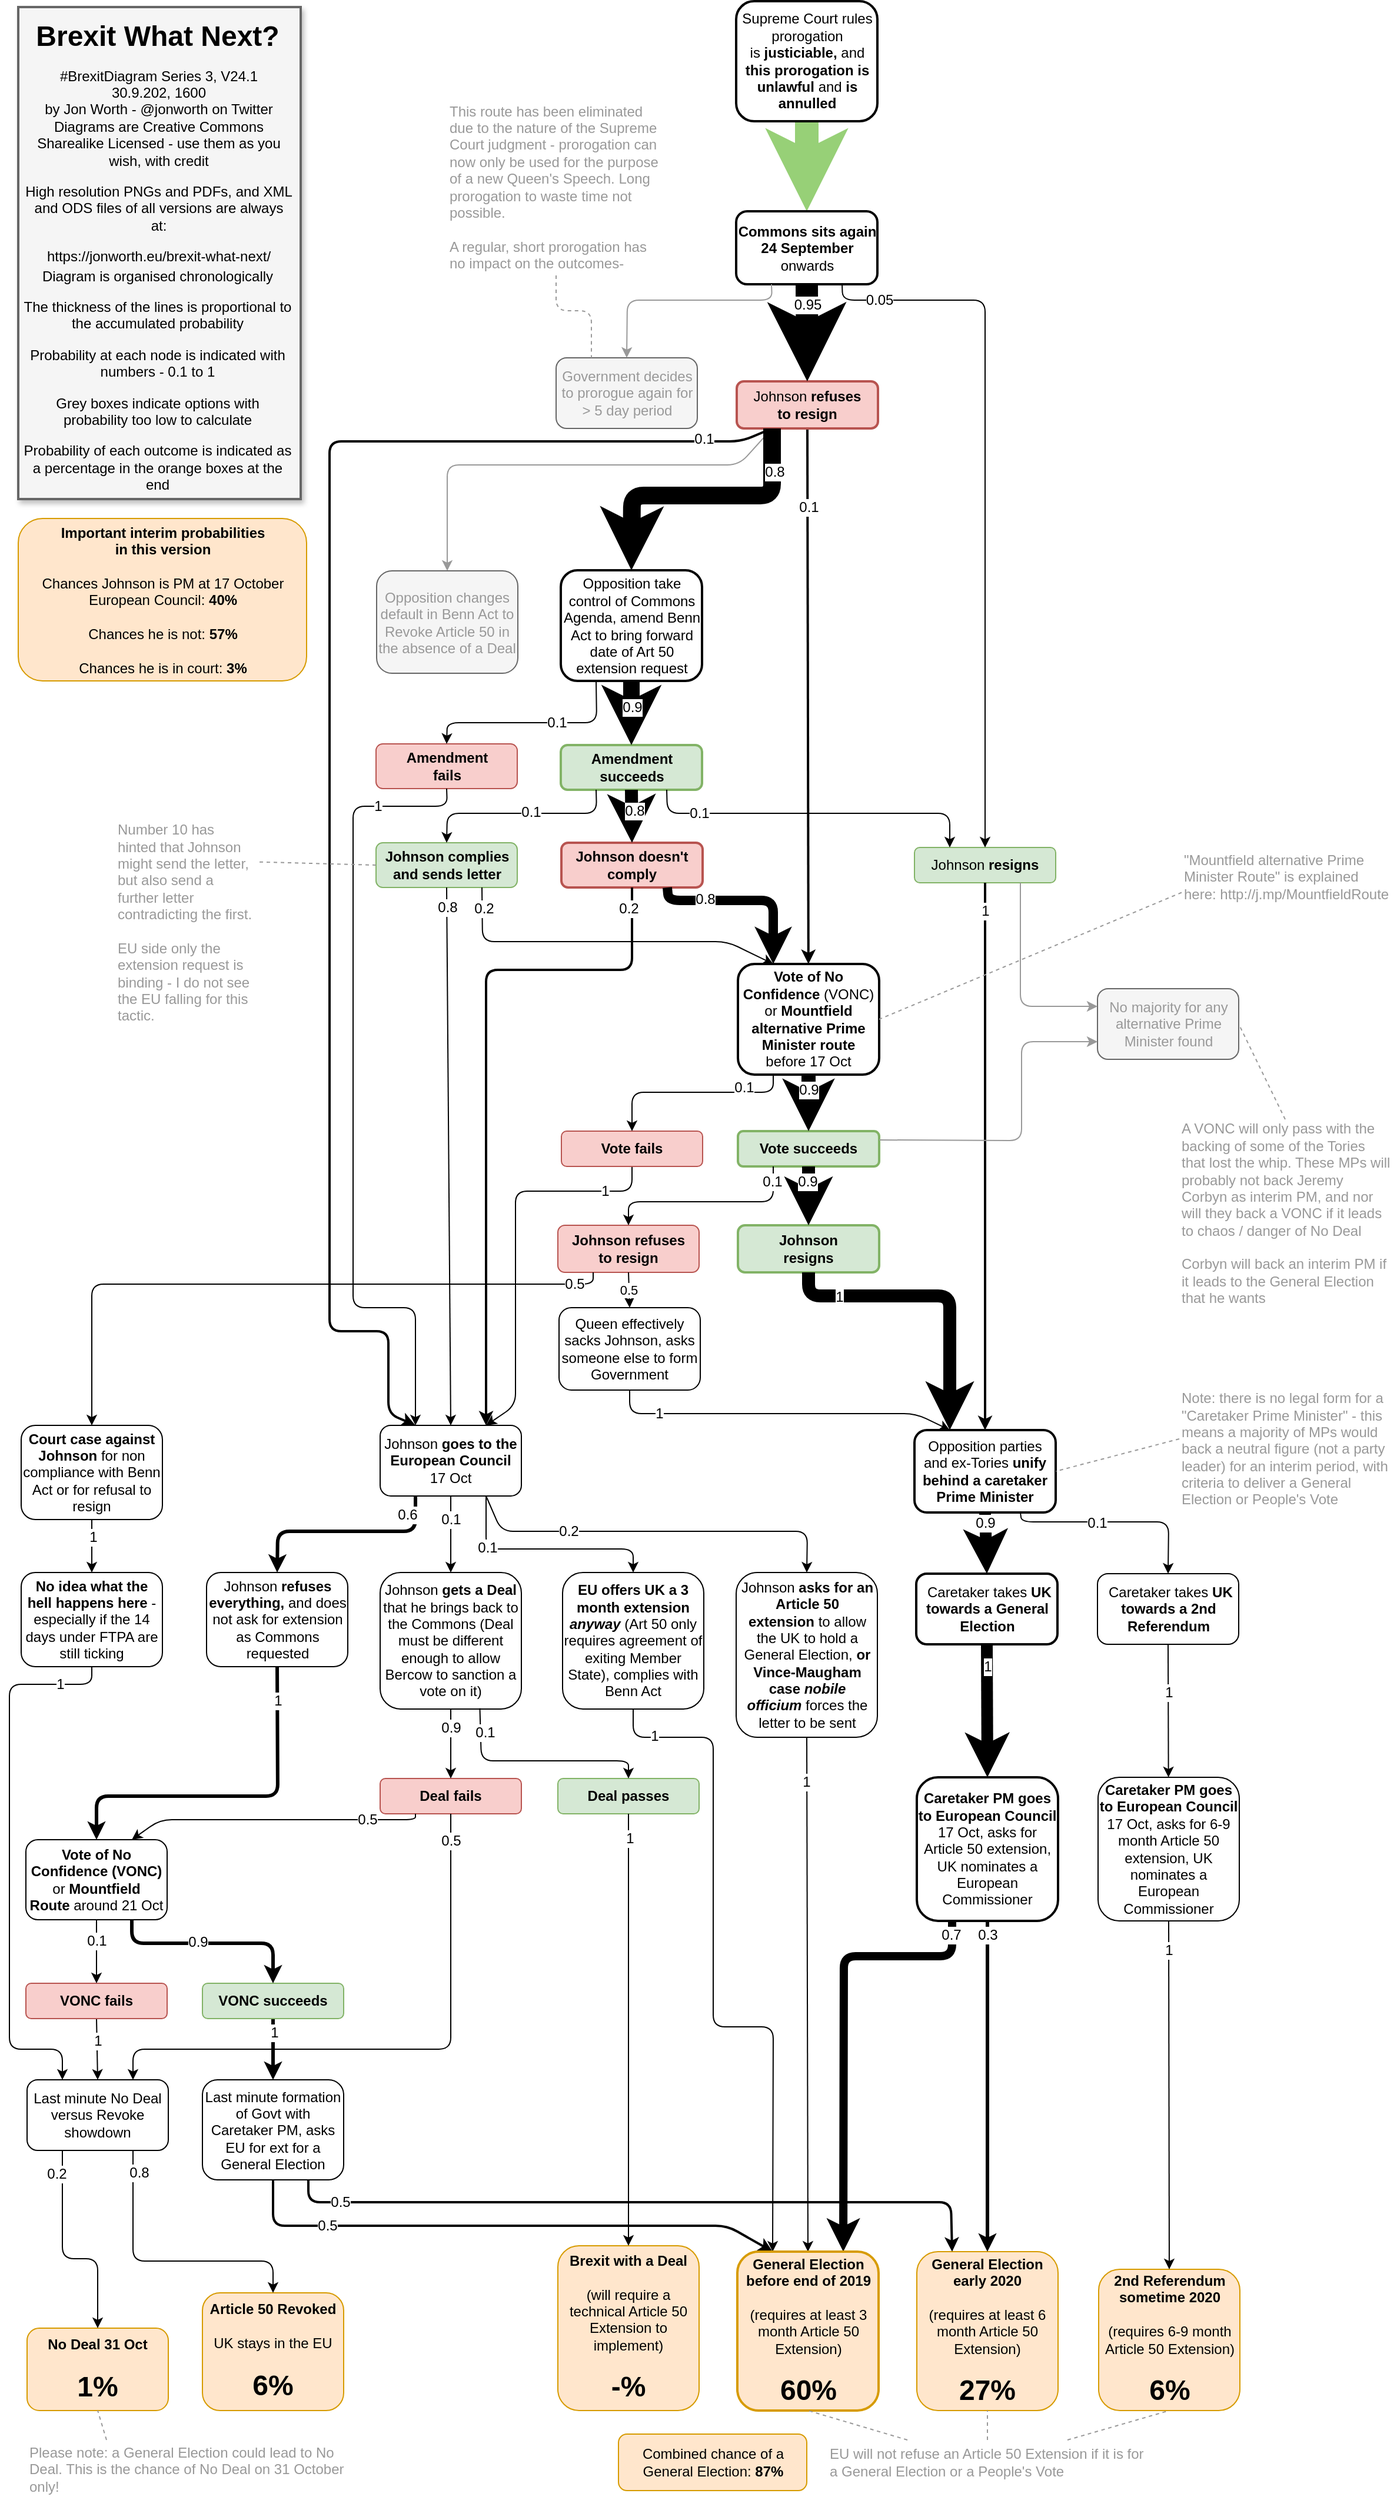 <mxfile version="11.3.0" type="device" pages="1"><diagram id="ibfhj0PUUvudMhf0KBEY" name="Page-1"><mxGraphModel dx="922" dy="836" grid="1" gridSize="10" guides="1" tooltips="1" connect="1" arrows="1" fold="1" page="1" pageScale="1" pageWidth="827" pageHeight="1169" math="0" shadow="0"><root><mxCell id="0"/><mxCell id="1" parent="0"/><mxCell id="rpZ_z5qTzxo-s5MK1VKV-31" value="" style="endArrow=classic;html=1;strokeColor=#999999;strokeWidth=1;fontSize=12;fontColor=#999999;entryX=0.5;entryY=0;entryDx=0;entryDy=0;exitX=0.25;exitY=1;exitDx=0;exitDy=0;" edge="1" parent="1" source="2N9ct_D3yQrJ8PhZIqag-18" target="rpZ_z5qTzxo-s5MK1VKV-30"><mxGeometry width="50" height="50" relative="1" as="geometry"><mxPoint x="660" y="397" as="sourcePoint"/><mxPoint x="360" y="477" as="targetPoint"/><Array as="points"><mxPoint x="630" y="401"/><mxPoint x="382" y="401"/></Array></mxGeometry></mxCell><mxCell id="FsNQfSGcX9CCWowBV3Cm-4" value="" style="endArrow=classic;html=1;entryX=0.5;entryY=0;entryDx=0;entryDy=0;fontSize=12;strokeWidth=20;exitX=0.5;exitY=1;exitDx=0;exitDy=0;strokeColor=#97D077;" parent="1" source="2N9ct_D3yQrJ8PhZIqag-3" target="2N9ct_D3yQrJ8PhZIqag-23" edge="1"><mxGeometry width="50" height="50" relative="1" as="geometry"><mxPoint x="667" y="-71.5" as="sourcePoint"/><mxPoint x="666.5" y="6.5" as="targetPoint"/><Array as="points"/></mxGeometry></mxCell><mxCell id="2N9ct_D3yQrJ8PhZIqag-41" value="" style="endArrow=classic;html=1;exitX=0.5;exitY=1;exitDx=0;exitDy=0;fontSize=12;strokeWidth=2;" parent="1" source="2N9ct_D3yQrJ8PhZIqag-18" target="2N9ct_D3yQrJ8PhZIqag-37" edge="1"><mxGeometry width="50" height="50" relative="1" as="geometry"><mxPoint x="788.5" y="780" as="sourcePoint"/><mxPoint x="838.5" y="730" as="targetPoint"/></mxGeometry></mxCell><mxCell id="2N9ct_D3yQrJ8PhZIqag-142" value="0.1" style="text;html=1;resizable=0;points=[];align=center;verticalAlign=middle;labelBackgroundColor=#ffffff;fontColor=#000000;fontSize=12;" parent="2N9ct_D3yQrJ8PhZIqag-41" vertex="1" connectable="0"><mxGeometry x="-0.2" relative="1" as="geometry"><mxPoint x="0.5" y="-115" as="offset"/></mxGeometry></mxCell><mxCell id="2N9ct_D3yQrJ8PhZIqag-79" value="" style="endArrow=classic;html=1;fontColor=#FF0000;exitX=0.25;exitY=1;exitDx=0;exitDy=0;entryX=0.25;entryY=0;entryDx=0;entryDy=0;fontSize=12;strokeWidth=2;" parent="1" source="2N9ct_D3yQrJ8PhZIqag-18" target="2N9ct_D3yQrJ8PhZIqag-51" edge="1"><mxGeometry width="50" height="50" relative="1" as="geometry"><mxPoint x="494" y="992" as="sourcePoint"/><mxPoint x="544" y="942" as="targetPoint"/><Array as="points"><mxPoint x="632" y="381"/><mxPoint x="282" y="381"/><mxPoint x="282" y="1137"/><mxPoint x="332" y="1137"/><mxPoint x="332" y="1207"/></Array></mxGeometry></mxCell><mxCell id="2N9ct_D3yQrJ8PhZIqag-141" value="0.1" style="text;html=1;resizable=0;points=[];align=center;verticalAlign=middle;labelBackgroundColor=#ffffff;fontColor=#000000;fontSize=12;" parent="2N9ct_D3yQrJ8PhZIqag-79" vertex="1" connectable="0"><mxGeometry x="-0.939" y="2" relative="1" as="geometry"><mxPoint x="-21" y="-4" as="offset"/></mxGeometry></mxCell><mxCell id="2N9ct_D3yQrJ8PhZIqag-3" value="Supreme Court rules prorogation is&amp;nbsp;&lt;b style=&quot;font-size: 12px&quot;&gt;justiciable, &lt;/b&gt;&lt;span style=&quot;font-size: 12px&quot;&gt;and&lt;/span&gt;&lt;b style=&quot;font-size: 12px&quot;&gt; this prorogation is unlawful &lt;/b&gt;&lt;span style=&quot;font-size: 12px&quot;&gt;and&lt;/span&gt;&lt;b style=&quot;font-size: 12px&quot;&gt; is annulled&lt;/b&gt;" style="rounded=1;whiteSpace=wrap;html=1;fontSize=12;strokeWidth=2;" parent="1" vertex="1"><mxGeometry x="627.5" y="7" width="120" height="102" as="geometry"/></mxCell><mxCell id="2N9ct_D3yQrJ8PhZIqag-17" value="Johnson &lt;b style=&quot;font-size: 12px;&quot;&gt;resigns&lt;/b&gt;" style="rounded=1;whiteSpace=wrap;html=1;fillColor=#d5e8d4;strokeColor=#82b366;fontSize=12;" parent="1" vertex="1"><mxGeometry x="779" y="726" width="120" height="30" as="geometry"/></mxCell><mxCell id="2N9ct_D3yQrJ8PhZIqag-18" value="Johnson &lt;b style=&quot;font-size: 12px;&quot;&gt;refuses to&amp;nbsp;resign&lt;/b&gt;" style="rounded=1;whiteSpace=wrap;html=1;fillColor=#f8cecc;strokeColor=#b85450;fontSize=12;strokeWidth=2;" parent="1" vertex="1"><mxGeometry x="628" y="330" width="120" height="40" as="geometry"/></mxCell><mxCell id="2N9ct_D3yQrJ8PhZIqag-23" value="&lt;b style=&quot;font-size: 12px&quot;&gt;Commons sits again 24 September&lt;/b&gt; onwards" style="rounded=1;whiteSpace=wrap;html=1;fontSize=12;strokeWidth=2;" parent="1" vertex="1"><mxGeometry x="627.5" y="185.5" width="120" height="62" as="geometry"/></mxCell><mxCell id="2N9ct_D3yQrJ8PhZIqag-31" value="" style="endArrow=classic;html=1;exitX=0.5;exitY=1;exitDx=0;exitDy=0;fontSize=12;strokeWidth=19;" parent="1" source="2N9ct_D3yQrJ8PhZIqag-23" target="2N9ct_D3yQrJ8PhZIqag-18" edge="1"><mxGeometry width="50" height="50" relative="1" as="geometry"><mxPoint x="528" y="394" as="sourcePoint"/><mxPoint x="578" y="344" as="targetPoint"/></mxGeometry></mxCell><mxCell id="2N9ct_D3yQrJ8PhZIqag-134" value="0.95" style="text;html=1;resizable=0;points=[];align=center;verticalAlign=middle;labelBackgroundColor=#ffffff;fontColor=#000000;fontSize=12;" parent="2N9ct_D3yQrJ8PhZIqag-31" vertex="1" connectable="0"><mxGeometry x="-0.152" y="1" relative="1" as="geometry"><mxPoint x="-1" y="-18" as="offset"/></mxGeometry></mxCell><mxCell id="2N9ct_D3yQrJ8PhZIqag-32" value="" style="endArrow=classic;html=1;exitX=0.75;exitY=1;exitDx=0;exitDy=0;entryX=0.5;entryY=0;entryDx=0;entryDy=0;fontSize=12;strokeWidth=1;" parent="1" source="2N9ct_D3yQrJ8PhZIqag-23" target="2N9ct_D3yQrJ8PhZIqag-17" edge="1"><mxGeometry width="50" height="50" relative="1" as="geometry"><mxPoint x="698" y="334" as="sourcePoint"/><mxPoint x="698" y="384" as="targetPoint"/><Array as="points"><mxPoint x="718" y="261"/><mxPoint x="839" y="261"/></Array></mxGeometry></mxCell><mxCell id="2N9ct_D3yQrJ8PhZIqag-136" value="0.05" style="text;html=1;resizable=0;points=[];align=center;verticalAlign=middle;labelBackgroundColor=#ffffff;fontColor=#000000;fontSize=12;" parent="2N9ct_D3yQrJ8PhZIqag-32" vertex="1" connectable="0"><mxGeometry x="-0.36" relative="1" as="geometry"><mxPoint x="-90.5" y="-57.5" as="offset"/></mxGeometry></mxCell><mxCell id="2N9ct_D3yQrJ8PhZIqag-35" value="Opposition parties and ex-Tories &lt;b style=&quot;font-size: 12px;&quot;&gt;unify behind a caretaker Prime Minister&lt;/b&gt;" style="rounded=1;whiteSpace=wrap;html=1;fontSize=12;strokeWidth=2;" parent="1" vertex="1"><mxGeometry x="779" y="1221" width="120" height="70" as="geometry"/></mxCell><mxCell id="2N9ct_D3yQrJ8PhZIqag-36" value="" style="endArrow=classic;html=1;exitX=0.5;exitY=1;exitDx=0;exitDy=0;entryX=0.5;entryY=0;entryDx=0;entryDy=0;fontSize=12;strokeWidth=2;" parent="1" source="2N9ct_D3yQrJ8PhZIqag-17" target="2N9ct_D3yQrJ8PhZIqag-35" edge="1"><mxGeometry width="50" height="50" relative="1" as="geometry"><mxPoint x="698.5" y="792" as="sourcePoint"/><mxPoint x="748.5" y="742" as="targetPoint"/></mxGeometry></mxCell><mxCell id="2N9ct_D3yQrJ8PhZIqag-140" value="1" style="text;html=1;resizable=0;points=[];align=center;verticalAlign=middle;labelBackgroundColor=#ffffff;fontColor=#000000;fontSize=12;" parent="2N9ct_D3yQrJ8PhZIqag-36" vertex="1" connectable="0"><mxGeometry x="-0.814" relative="1" as="geometry"><mxPoint y="-19" as="offset"/></mxGeometry></mxCell><mxCell id="2N9ct_D3yQrJ8PhZIqag-37" value="&lt;b style=&quot;font-size: 12px&quot;&gt;Vote of No Confidence &lt;/b&gt;&lt;span style=&quot;font-size: 12px&quot;&gt;(VONC) or &lt;b&gt;Mountfield alternative Prime Minister route&lt;/b&gt;&lt;br&gt;&lt;/span&gt;before 17 Oct" style="rounded=1;whiteSpace=wrap;html=1;fontSize=12;strokeWidth=2;" parent="1" vertex="1"><mxGeometry x="629" y="825" width="120" height="94" as="geometry"/></mxCell><mxCell id="2N9ct_D3yQrJ8PhZIqag-38" value="&lt;b style=&quot;font-size: 12px&quot;&gt;Vote succeeds&lt;/b&gt;" style="rounded=1;whiteSpace=wrap;html=1;fillColor=#d5e8d4;strokeColor=#82b366;fontSize=12;strokeWidth=2;" parent="1" vertex="1"><mxGeometry x="629" y="967" width="120" height="30" as="geometry"/></mxCell><mxCell id="2N9ct_D3yQrJ8PhZIqag-40" value="" style="endArrow=classic;html=1;exitX=0.5;exitY=1;exitDx=0;exitDy=0;fontSize=12;strokeWidth=12;" parent="1" source="2N9ct_D3yQrJ8PhZIqag-37" target="2N9ct_D3yQrJ8PhZIqag-38" edge="1"><mxGeometry width="50" height="50" relative="1" as="geometry"><mxPoint x="668.5" y="848" as="sourcePoint"/><mxPoint x="678.5" y="918" as="targetPoint"/></mxGeometry></mxCell><mxCell id="2N9ct_D3yQrJ8PhZIqag-143" value="0.9" style="text;html=1;resizable=0;points=[];align=center;verticalAlign=middle;labelBackgroundColor=#ffffff;fontColor=#000000;fontSize=12;" parent="2N9ct_D3yQrJ8PhZIqag-40" vertex="1" connectable="0"><mxGeometry x="-0.232" y="1" relative="1" as="geometry"><mxPoint x="-1.5" y="-5.5" as="offset"/></mxGeometry></mxCell><mxCell id="2N9ct_D3yQrJ8PhZIqag-51" value="Johnson &lt;b style=&quot;font-size: 12px&quot;&gt;goes to the European Council&lt;/b&gt; 17 Oct" style="rounded=1;whiteSpace=wrap;html=1;fontSize=12;" parent="1" vertex="1"><mxGeometry x="325" y="1217" width="120" height="60" as="geometry"/></mxCell><mxCell id="2N9ct_D3yQrJ8PhZIqag-52" value="" style="endArrow=classic;html=1;exitX=0.5;exitY=1;exitDx=0;exitDy=0;entryX=0.75;entryY=0;entryDx=0;entryDy=0;fontSize=12;strokeWidth=1;" parent="1" source="2N9ct_D3yQrJ8PhZIqag-39" target="2N9ct_D3yQrJ8PhZIqag-51" edge="1"><mxGeometry width="50" height="50" relative="1" as="geometry"><mxPoint x="394" y="932" as="sourcePoint"/><mxPoint x="444" y="882" as="targetPoint"/><Array as="points"><mxPoint x="539" y="1018"/><mxPoint x="440" y="1018"/><mxPoint x="440" y="1200"/></Array></mxGeometry></mxCell><mxCell id="2N9ct_D3yQrJ8PhZIqag-157" value="1" style="text;html=1;resizable=0;points=[];align=center;verticalAlign=middle;labelBackgroundColor=#ffffff;fontColor=#000000;fontSize=12;" parent="2N9ct_D3yQrJ8PhZIqag-52" vertex="1" connectable="0"><mxGeometry x="-0.731" relative="1" as="geometry"><mxPoint as="offset"/></mxGeometry></mxCell><mxCell id="2N9ct_D3yQrJ8PhZIqag-39" value="&lt;b style=&quot;font-size: 12px&quot;&gt;Vote fails&lt;/b&gt;" style="rounded=1;whiteSpace=wrap;html=1;fillColor=#f8cecc;strokeColor=#b85450;fontSize=12;" parent="1" vertex="1"><mxGeometry x="479" y="967" width="120" height="30" as="geometry"/></mxCell><mxCell id="2N9ct_D3yQrJ8PhZIqag-42" value="" style="endArrow=classic;html=1;exitX=0.25;exitY=1;exitDx=0;exitDy=0;entryX=0.5;entryY=0;entryDx=0;entryDy=0;fontSize=12;strokeWidth=1;" parent="1" source="2N9ct_D3yQrJ8PhZIqag-37" target="2N9ct_D3yQrJ8PhZIqag-39" edge="1"><mxGeometry width="50" height="50" relative="1" as="geometry"><mxPoint x="608.5" y="998" as="sourcePoint"/><mxPoint x="658.5" y="948" as="targetPoint"/><Array as="points"><mxPoint x="659" y="934"/><mxPoint x="539" y="934"/></Array></mxGeometry></mxCell><mxCell id="2N9ct_D3yQrJ8PhZIqag-144" value="0.1" style="text;html=1;resizable=0;points=[];align=center;verticalAlign=middle;labelBackgroundColor=#ffffff;fontColor=#000000;fontSize=12;" parent="2N9ct_D3yQrJ8PhZIqag-42" vertex="1" connectable="0"><mxGeometry x="-0.049" y="-1" relative="1" as="geometry"><mxPoint x="40" y="-3" as="offset"/></mxGeometry></mxCell><mxCell id="2N9ct_D3yQrJ8PhZIqag-71" value="&lt;b style=&quot;font-size: 12px&quot;&gt;Caretaker PM goes to European Council&lt;/b&gt; 17 Oct, asks for Article 50 extension, UK nominates a European Commissioner" style="rounded=1;whiteSpace=wrap;html=1;fontSize=12;strokeWidth=2;" parent="1" vertex="1"><mxGeometry x="781" y="1516" width="120" height="122" as="geometry"/></mxCell><mxCell id="2N9ct_D3yQrJ8PhZIqag-73" value="Johnson &lt;b style=&quot;font-size: 12px&quot;&gt;gets a Deal &lt;/b&gt;that he brings back to the Commons (Deal must be different enough to allow Bercow to sanction a vote on it)" style="rounded=1;whiteSpace=wrap;html=1;fontSize=12;" parent="1" vertex="1"><mxGeometry x="325" y="1342" width="120" height="116" as="geometry"/></mxCell><mxCell id="2N9ct_D3yQrJ8PhZIqag-74" value="Johnson &lt;b style=&quot;font-size: 12px&quot;&gt;asks for an Article 50 extension&amp;nbsp;&lt;/b&gt;to allow the UK to hold a General Election, &lt;b&gt;or Vince-Maugham case &lt;i&gt;nobile officium&lt;/i&gt;&lt;/b&gt;&amp;nbsp;forces the letter to be sent" style="rounded=1;whiteSpace=wrap;html=1;fontSize=12;" parent="1" vertex="1"><mxGeometry x="627.5" y="1342" width="120" height="140" as="geometry"/></mxCell><mxCell id="2N9ct_D3yQrJ8PhZIqag-76" value="" style="endArrow=classic;html=1;fontColor=#FF0000;entryX=0.5;entryY=0;entryDx=0;entryDy=0;exitX=0.5;exitY=1;exitDx=0;exitDy=0;fontSize=12;strokeWidth=1;" parent="1" source="2N9ct_D3yQrJ8PhZIqag-51" target="2N9ct_D3yQrJ8PhZIqag-73" edge="1"><mxGeometry width="50" height="50" relative="1" as="geometry"><mxPoint x="215" y="1342" as="sourcePoint"/><mxPoint x="265" y="1292" as="targetPoint"/><Array as="points"/></mxGeometry></mxCell><mxCell id="2N9ct_D3yQrJ8PhZIqag-176" value="0.1" style="text;html=1;resizable=0;points=[];align=center;verticalAlign=middle;labelBackgroundColor=#ffffff;fontColor=#000000;fontSize=12;" parent="2N9ct_D3yQrJ8PhZIqag-76" vertex="1" connectable="0"><mxGeometry x="-0.264" y="1" relative="1" as="geometry"><mxPoint x="-1" y="-4.5" as="offset"/></mxGeometry></mxCell><mxCell id="2N9ct_D3yQrJ8PhZIqag-77" value="" style="endArrow=classic;html=1;fontColor=#FF0000;exitX=0.75;exitY=1;exitDx=0;exitDy=0;entryX=0.5;entryY=0;entryDx=0;entryDy=0;fontSize=12;strokeWidth=1;" parent="1" source="2N9ct_D3yQrJ8PhZIqag-51" target="2N9ct_D3yQrJ8PhZIqag-74" edge="1"><mxGeometry width="50" height="50" relative="1" as="geometry"><mxPoint x="365" y="1372" as="sourcePoint"/><mxPoint x="245" y="1402" as="targetPoint"/><Array as="points"><mxPoint x="428" y="1307"/><mxPoint x="688" y="1307"/></Array></mxGeometry></mxCell><mxCell id="2N9ct_D3yQrJ8PhZIqag-178" value="0.2" style="text;html=1;resizable=0;points=[];align=center;verticalAlign=middle;labelBackgroundColor=#ffffff;fontColor=#000000;fontSize=12;" parent="2N9ct_D3yQrJ8PhZIqag-77" vertex="1" connectable="0"><mxGeometry x="-0.318" y="-1" relative="1" as="geometry"><mxPoint x="-22" y="-1" as="offset"/></mxGeometry></mxCell><mxCell id="2N9ct_D3yQrJ8PhZIqag-85" value="&lt;b style=&quot;font-size: 12px;&quot;&gt;Deal passes&lt;/b&gt;" style="rounded=1;whiteSpace=wrap;html=1;fillColor=#d5e8d4;strokeColor=#82b366;fontSize=12;" parent="1" vertex="1"><mxGeometry x="476" y="1517" width="120" height="30" as="geometry"/></mxCell><mxCell id="2N9ct_D3yQrJ8PhZIqag-86" value="" style="endArrow=classic;html=1;fontColor=#FF0000;exitX=0.706;exitY=0.994;exitDx=0;exitDy=0;entryX=0.5;entryY=0;entryDx=0;entryDy=0;fontSize=12;exitPerimeter=0;" parent="1" source="2N9ct_D3yQrJ8PhZIqag-73" target="2N9ct_D3yQrJ8PhZIqag-85" edge="1"><mxGeometry width="50" height="50" relative="1" as="geometry"><mxPoint x="285" y="1642" as="sourcePoint"/><mxPoint x="335" y="1592" as="targetPoint"/><Array as="points"><mxPoint x="411" y="1502"/><mxPoint x="536" y="1502"/></Array></mxGeometry></mxCell><mxCell id="2N9ct_D3yQrJ8PhZIqag-173" value="0.1" style="text;html=1;resizable=0;points=[];align=center;verticalAlign=middle;labelBackgroundColor=#ffffff;fontColor=#000000;fontSize=12;" parent="2N9ct_D3yQrJ8PhZIqag-86" vertex="1" connectable="0"><mxGeometry x="-0.488" relative="1" as="geometry"><mxPoint x="-0.5" y="-24" as="offset"/></mxGeometry></mxCell><mxCell id="2N9ct_D3yQrJ8PhZIqag-88" value="&lt;b style=&quot;font-size: 12px&quot;&gt;General Election early 2020&lt;/b&gt;&lt;br style=&quot;font-size: 12px&quot;&gt;&lt;br style=&quot;font-size: 12px&quot;&gt;(requires at least 6 month Article 50 Extension)&lt;br&gt;&lt;br&gt;&lt;b&gt;&lt;font style=&quot;font-size: 24px&quot;&gt;27%&lt;/font&gt;&lt;/b&gt;" style="rounded=1;whiteSpace=wrap;html=1;fillColor=#ffe6cc;strokeColor=#d79b00;fontSize=12;strokeWidth=1;" parent="1" vertex="1"><mxGeometry x="781" y="1919" width="120" height="135" as="geometry"/></mxCell><mxCell id="2N9ct_D3yQrJ8PhZIqag-90" value="&amp;nbsp;Caretaker takes&lt;b style=&quot;font-size: 12px;&quot;&gt;&amp;nbsp;UK towards a General Election&lt;/b&gt;" style="rounded=1;whiteSpace=wrap;html=1;fontSize=12;strokeWidth=2;" parent="1" vertex="1"><mxGeometry x="780.5" y="1343" width="120" height="60" as="geometry"/></mxCell><mxCell id="2N9ct_D3yQrJ8PhZIqag-91" value="&amp;nbsp;Caretaker takes&lt;b style=&quot;font-size: 12px;&quot;&gt;&amp;nbsp;UK towards a 2nd Referendum&lt;/b&gt;" style="rounded=1;whiteSpace=wrap;html=1;fontSize=12;" parent="1" vertex="1"><mxGeometry x="934.5" y="1343" width="120" height="60" as="geometry"/></mxCell><mxCell id="2N9ct_D3yQrJ8PhZIqag-92" value="" style="endArrow=classic;html=1;fontColor=#FF0000;exitX=0.75;exitY=1;exitDx=0;exitDy=0;entryX=0.5;entryY=0;entryDx=0;entryDy=0;fontSize=12;strokeWidth=1;" parent="1" source="2N9ct_D3yQrJ8PhZIqag-35" target="2N9ct_D3yQrJ8PhZIqag-91" edge="1"><mxGeometry width="50" height="50" relative="1" as="geometry"><mxPoint x="805" y="1262" as="sourcePoint"/><mxPoint x="855" y="1212" as="targetPoint"/><Array as="points"><mxPoint x="870" y="1299"/><mxPoint x="995" y="1299"/></Array></mxGeometry></mxCell><mxCell id="2N9ct_D3yQrJ8PhZIqag-161" value="0.1" style="text;html=1;resizable=0;points=[];align=center;verticalAlign=middle;labelBackgroundColor=#ffffff;fontColor=#000000;fontSize=12;" parent="2N9ct_D3yQrJ8PhZIqag-92" vertex="1" connectable="0"><mxGeometry x="-0.153" y="2" relative="1" as="geometry"><mxPoint x="-3.5" y="2.5" as="offset"/></mxGeometry></mxCell><mxCell id="2N9ct_D3yQrJ8PhZIqag-93" value="" style="endArrow=classic;html=1;fontColor=#FF0000;exitX=0.5;exitY=1;exitDx=0;exitDy=0;entryX=0.5;entryY=0;entryDx=0;entryDy=0;fontSize=12;strokeWidth=10;" parent="1" source="2N9ct_D3yQrJ8PhZIqag-35" target="2N9ct_D3yQrJ8PhZIqag-90" edge="1"><mxGeometry width="50" height="50" relative="1" as="geometry"><mxPoint x="725" y="1262" as="sourcePoint"/><mxPoint x="845" y="1292" as="targetPoint"/><Array as="points"/></mxGeometry></mxCell><mxCell id="2N9ct_D3yQrJ8PhZIqag-160" value="0.9" style="text;html=1;resizable=0;points=[];align=center;verticalAlign=middle;labelBackgroundColor=#ffffff;fontColor=#000000;fontSize=12;" parent="2N9ct_D3yQrJ8PhZIqag-93" vertex="1" connectable="0"><mxGeometry x="-0.305" y="1" relative="1" as="geometry"><mxPoint x="-1.5" y="-9.5" as="offset"/></mxGeometry></mxCell><mxCell id="2N9ct_D3yQrJ8PhZIqag-94" value="&lt;b style=&quot;font-size: 12px&quot;&gt;2nd Referendum sometime 2020&lt;/b&gt;&lt;br style=&quot;font-size: 12px&quot;&gt;&lt;br style=&quot;font-size: 12px&quot;&gt;(requires 6-9 month Article 50 Extension)&lt;br&gt;&lt;br&gt;&lt;b&gt;&lt;font style=&quot;font-size: 24px&quot;&gt;6%&lt;/font&gt;&lt;/b&gt;" style="rounded=1;whiteSpace=wrap;html=1;fillColor=#ffe6cc;strokeColor=#d79b00;fontSize=12;" parent="1" vertex="1"><mxGeometry x="935.5" y="1934" width="120" height="120" as="geometry"/></mxCell><mxCell id="2N9ct_D3yQrJ8PhZIqag-95" value="" style="endArrow=classic;html=1;fontColor=#FF0000;exitX=0.5;exitY=1;exitDx=0;exitDy=0;entryX=0.5;entryY=0;entryDx=0;entryDy=0;fontSize=12;strokeWidth=10;" parent="1" source="2N9ct_D3yQrJ8PhZIqag-90" target="2N9ct_D3yQrJ8PhZIqag-71" edge="1"><mxGeometry width="50" height="50" relative="1" as="geometry"><mxPoint x="1090" y="1422" as="sourcePoint"/><mxPoint x="1140" y="1372" as="targetPoint"/></mxGeometry></mxCell><mxCell id="2N9ct_D3yQrJ8PhZIqag-179" value="1" style="text;html=1;resizable=0;points=[];align=center;verticalAlign=middle;labelBackgroundColor=#ffffff;fontColor=#000000;fontSize=12;" parent="2N9ct_D3yQrJ8PhZIqag-95" vertex="1" connectable="0"><mxGeometry x="-0.28" relative="1" as="geometry"><mxPoint x="0.5" y="-22" as="offset"/></mxGeometry></mxCell><mxCell id="2N9ct_D3yQrJ8PhZIqag-96" value="&lt;b style=&quot;font-size: 12px&quot;&gt;Caretaker PM goes to European Council&lt;/b&gt; 17 Oct, asks for 6-9 month Article 50 extension, UK nominates a European Commissioner" style="rounded=1;whiteSpace=wrap;html=1;fontSize=12;" parent="1" vertex="1"><mxGeometry x="935" y="1516" width="120" height="122" as="geometry"/></mxCell><mxCell id="2N9ct_D3yQrJ8PhZIqag-97" value="" style="endArrow=classic;html=1;fontColor=#FF0000;exitX=0.5;exitY=1;exitDx=0;exitDy=0;fontSize=12;strokeWidth=1;" parent="1" source="2N9ct_D3yQrJ8PhZIqag-91" target="2N9ct_D3yQrJ8PhZIqag-96" edge="1"><mxGeometry width="50" height="50" relative="1" as="geometry"><mxPoint x="1100" y="1392" as="sourcePoint"/><mxPoint x="1150" y="1342" as="targetPoint"/></mxGeometry></mxCell><mxCell id="2N9ct_D3yQrJ8PhZIqag-180" value="1" style="text;html=1;resizable=0;points=[];align=center;verticalAlign=middle;labelBackgroundColor=#ffffff;fontColor=#000000;fontSize=12;" parent="2N9ct_D3yQrJ8PhZIqag-97" vertex="1" connectable="0"><mxGeometry x="-0.28" relative="1" as="geometry"><mxPoint as="offset"/></mxGeometry></mxCell><mxCell id="2N9ct_D3yQrJ8PhZIqag-98" value="" style="endArrow=classic;html=1;fontColor=#FF0000;exitX=0.25;exitY=1;exitDx=0;exitDy=0;entryX=0.75;entryY=0;entryDx=0;entryDy=0;fontSize=12;strokeWidth=7;" parent="1" source="2N9ct_D3yQrJ8PhZIqag-71" target="rpZ_z5qTzxo-s5MK1VKV-21" edge="1"><mxGeometry width="50" height="50" relative="1" as="geometry"><mxPoint x="580" y="1632" as="sourcePoint"/><mxPoint x="630" y="1582" as="targetPoint"/><Array as="points"><mxPoint x="811" y="1668"/><mxPoint x="719" y="1668"/></Array></mxGeometry></mxCell><mxCell id="2N9ct_D3yQrJ8PhZIqag-181" value="0.7" style="text;html=1;resizable=0;points=[];align=center;verticalAlign=middle;labelBackgroundColor=#ffffff;fontColor=#000000;fontSize=12;" parent="2N9ct_D3yQrJ8PhZIqag-98" vertex="1" connectable="0"><mxGeometry x="-0.831" relative="1" as="geometry"><mxPoint x="0.5" y="-18" as="offset"/></mxGeometry></mxCell><mxCell id="2N9ct_D3yQrJ8PhZIqag-99" value="" style="endArrow=classic;html=1;fontColor=#FF0000;exitX=0.5;exitY=1;exitDx=0;exitDy=0;entryX=0.5;entryY=0;entryDx=0;entryDy=0;fontSize=12;strokeWidth=1;" parent="1" source="2N9ct_D3yQrJ8PhZIqag-96" target="2N9ct_D3yQrJ8PhZIqag-94" edge="1"><mxGeometry width="50" height="50" relative="1" as="geometry"><mxPoint x="850" y="1482" as="sourcePoint"/><mxPoint x="850" y="1512" as="targetPoint"/></mxGeometry></mxCell><mxCell id="2N9ct_D3yQrJ8PhZIqag-182" value="1" style="text;html=1;resizable=0;points=[];align=center;verticalAlign=middle;labelBackgroundColor=#ffffff;fontColor=#000000;fontSize=12;" parent="2N9ct_D3yQrJ8PhZIqag-99" vertex="1" connectable="0"><mxGeometry x="-0.836" relative="1" as="geometry"><mxPoint as="offset"/></mxGeometry></mxCell><mxCell id="2N9ct_D3yQrJ8PhZIqag-100" value="&lt;b style=&quot;font-size: 12px&quot;&gt;Brexit with a Deal&lt;/b&gt;&lt;br style=&quot;font-size: 12px&quot;&gt;&lt;br style=&quot;font-size: 12px&quot;&gt;(will require a technical Article 50 Extension to implement)&lt;br&gt;&lt;br&gt;&lt;b&gt;&lt;font style=&quot;font-size: 24px&quot;&gt;-%&lt;/font&gt;&lt;/b&gt;" style="rounded=1;whiteSpace=wrap;html=1;fillColor=#ffe6cc;strokeColor=#d79b00;fontSize=12;" parent="1" vertex="1"><mxGeometry x="476" y="1914" width="120" height="140" as="geometry"/></mxCell><mxCell id="2N9ct_D3yQrJ8PhZIqag-101" value="&lt;b&gt;No Deal 31 Oct&lt;br&gt;&lt;br&gt;&lt;font style=&quot;font-size: 24px&quot;&gt;1%&lt;/font&gt;&lt;br&gt;&lt;/b&gt;" style="rounded=1;whiteSpace=wrap;html=1;fillColor=#ffe6cc;strokeColor=#d79b00;fontSize=12;" parent="1" vertex="1"><mxGeometry x="25" y="1984" width="120" height="70" as="geometry"/></mxCell><mxCell id="2N9ct_D3yQrJ8PhZIqag-102" value="Last minute No Deal versus Revoke showdown" style="rounded=1;whiteSpace=wrap;html=1;fontSize=12;" parent="1" vertex="1"><mxGeometry x="25" y="1773" width="120" height="60" as="geometry"/></mxCell><mxCell id="2N9ct_D3yQrJ8PhZIqag-103" value="&lt;b style=&quot;font-size: 12px&quot;&gt;Article 50 Revoked&lt;/b&gt;&lt;br style=&quot;font-size: 12px&quot;&gt;&lt;br style=&quot;font-size: 12px&quot;&gt;UK stays in the EU&lt;br&gt;&lt;br&gt;&lt;b&gt;&lt;font style=&quot;font-size: 24px&quot;&gt;6%&lt;/font&gt;&lt;/b&gt;" style="rounded=1;whiteSpace=wrap;html=1;fillColor=#ffe6cc;strokeColor=#d79b00;fontSize=12;" parent="1" vertex="1"><mxGeometry x="174" y="1954" width="120" height="100" as="geometry"/></mxCell><mxCell id="2N9ct_D3yQrJ8PhZIqag-106" value="" style="endArrow=classic;html=1;fontColor=#FF0000;entryX=0.5;entryY=0;entryDx=0;entryDy=0;exitX=0.75;exitY=1;exitDx=0;exitDy=0;fontSize=12;" parent="1" source="2N9ct_D3yQrJ8PhZIqag-102" target="2N9ct_D3yQrJ8PhZIqag-103" edge="1"><mxGeometry width="50" height="50" relative="1" as="geometry"><mxPoint x="175" y="1744" as="sourcePoint"/><mxPoint x="95" y="1774" as="targetPoint"/><Array as="points"><mxPoint x="115" y="1927"/><mxPoint x="234" y="1927"/></Array></mxGeometry></mxCell><mxCell id="2N9ct_D3yQrJ8PhZIqag-167" value="0.8" style="text;html=1;resizable=0;points=[];align=center;verticalAlign=middle;labelBackgroundColor=#ffffff;fontColor=#000000;fontSize=12;" parent="2N9ct_D3yQrJ8PhZIqag-106" vertex="1" connectable="0"><mxGeometry x="-0.474" y="1" relative="1" as="geometry"><mxPoint x="4" y="-44" as="offset"/></mxGeometry></mxCell><mxCell id="2N9ct_D3yQrJ8PhZIqag-110" value="" style="endArrow=classic;html=1;fontColor=#FF0000;exitX=0.25;exitY=1;exitDx=0;exitDy=0;entryX=0.5;entryY=0;entryDx=0;entryDy=0;fontSize=12;" parent="1" source="2N9ct_D3yQrJ8PhZIqag-102" target="2N9ct_D3yQrJ8PhZIqag-101" edge="1"><mxGeometry width="50" height="50" relative="1" as="geometry"><mxPoint x="-25" y="1814" as="sourcePoint"/><mxPoint x="-25" y="1764" as="targetPoint"/><Array as="points"><mxPoint x="55" y="1925"/><mxPoint x="85" y="1925"/></Array></mxGeometry></mxCell><mxCell id="2N9ct_D3yQrJ8PhZIqag-168" value="0.2" style="text;html=1;resizable=0;points=[];align=center;verticalAlign=middle;labelBackgroundColor=#ffffff;fontColor=#000000;fontSize=12;" parent="2N9ct_D3yQrJ8PhZIqag-110" vertex="1" connectable="0"><mxGeometry x="-0.357" y="-1" relative="1" as="geometry"><mxPoint x="-4" y="-38" as="offset"/></mxGeometry></mxCell><mxCell id="2N9ct_D3yQrJ8PhZIqag-111" value="" style="endArrow=classic;html=1;fontColor=#FF0000;exitX=0.5;exitY=1;exitDx=0;exitDy=0;entryX=0.5;entryY=0;entryDx=0;entryDy=0;fontSize=12;strokeWidth=1;" parent="1" source="2N9ct_D3yQrJ8PhZIqag-74" target="rpZ_z5qTzxo-s5MK1VKV-21" edge="1"><mxGeometry width="50" height="50" relative="1" as="geometry"><mxPoint x="584" y="1582" as="sourcePoint"/><mxPoint x="634" y="1532" as="targetPoint"/><Array as="points"/></mxGeometry></mxCell><mxCell id="2N9ct_D3yQrJ8PhZIqag-175" value="1" style="text;html=1;resizable=0;points=[];align=center;verticalAlign=middle;labelBackgroundColor=#ffffff;fontColor=#000000;fontSize=12;" parent="2N9ct_D3yQrJ8PhZIqag-111" vertex="1" connectable="0"><mxGeometry x="-0.828" y="-1" relative="1" as="geometry"><mxPoint as="offset"/></mxGeometry></mxCell><mxCell id="2N9ct_D3yQrJ8PhZIqag-119" value="" style="endArrow=classic;html=1;fontColor=#FF0000;exitX=0.5;exitY=1;exitDx=0;exitDy=0;entryX=0.5;entryY=0;entryDx=0;entryDy=0;fontSize=12;" parent="1" source="2N9ct_D3yQrJ8PhZIqag-113" target="2N9ct_D3yQrJ8PhZIqag-102" edge="1"><mxGeometry width="50" height="50" relative="1" as="geometry"><mxPoint x="405" y="1852" as="sourcePoint"/><mxPoint x="455" y="1802" as="targetPoint"/><Array as="points"/></mxGeometry></mxCell><mxCell id="2N9ct_D3yQrJ8PhZIqag-169" value="1" style="text;html=1;resizable=0;points=[];align=center;verticalAlign=middle;labelBackgroundColor=#ffffff;fontColor=#000000;fontSize=12;" parent="2N9ct_D3yQrJ8PhZIqag-119" vertex="1" connectable="0"><mxGeometry x="-0.298" relative="1" as="geometry"><mxPoint as="offset"/></mxGeometry></mxCell><mxCell id="2N9ct_D3yQrJ8PhZIqag-121" value="Last minute formation of Govt with Caretaker PM, asks EU for ext for a General Election" style="rounded=1;whiteSpace=wrap;html=1;fontSize=12;" parent="1" vertex="1"><mxGeometry x="174" y="1773" width="120" height="85" as="geometry"/></mxCell><mxCell id="2N9ct_D3yQrJ8PhZIqag-122" value="" style="endArrow=classic;html=1;fontColor=#FF0000;exitX=0.5;exitY=1;exitDx=0;exitDy=0;entryX=0.25;entryY=0;entryDx=0;entryDy=0;fontSize=12;strokeWidth=2;" parent="1" source="2N9ct_D3yQrJ8PhZIqag-121" target="rpZ_z5qTzxo-s5MK1VKV-21" edge="1"><mxGeometry width="50" height="50" relative="1" as="geometry"><mxPoint x="475" y="1884" as="sourcePoint"/><mxPoint x="525" y="1834" as="targetPoint"/><Array as="points"><mxPoint x="234" y="1897"/><mxPoint x="620" y="1897"/></Array></mxGeometry></mxCell><mxCell id="2N9ct_D3yQrJ8PhZIqag-184" value="0.5" style="text;html=1;resizable=0;points=[];align=center;verticalAlign=middle;labelBackgroundColor=#ffffff;fontColor=#000000;fontSize=12;" parent="2N9ct_D3yQrJ8PhZIqag-122" vertex="1" connectable="0"><mxGeometry x="-0.231" relative="1" as="geometry"><mxPoint x="-96" as="offset"/></mxGeometry></mxCell><mxCell id="2N9ct_D3yQrJ8PhZIqag-123" value="" style="endArrow=classic;html=1;fontColor=#FF0000;exitX=0.5;exitY=1;exitDx=0;exitDy=0;fontSize=12;strokeWidth=3;entryX=0.5;entryY=0;entryDx=0;entryDy=0;" parent="1" source="2N9ct_D3yQrJ8PhZIqag-114" target="2N9ct_D3yQrJ8PhZIqag-121" edge="1"><mxGeometry width="50" height="50" relative="1" as="geometry"><mxPoint x="375" y="1782" as="sourcePoint"/><mxPoint x="268" y="1733" as="targetPoint"/></mxGeometry></mxCell><mxCell id="2N9ct_D3yQrJ8PhZIqag-183" value="1" style="text;html=1;resizable=0;points=[];align=center;verticalAlign=middle;labelBackgroundColor=#ffffff;fontColor=#000000;fontSize=12;" parent="2N9ct_D3yQrJ8PhZIqag-123" vertex="1" connectable="0"><mxGeometry x="-0.413" y="1" relative="1" as="geometry"><mxPoint y="-4" as="offset"/></mxGeometry></mxCell><mxCell id="2N9ct_D3yQrJ8PhZIqag-185" value="" style="rounded=0;whiteSpace=wrap;html=1;labelBackgroundColor=#ffffff;strokeColor=#666666;strokeWidth=2;fillColor=#f5f5f5;fontSize=12;fontColor=#333333;shadow=1;" parent="1" vertex="1"><mxGeometry x="17.5" y="12" width="240" height="418" as="geometry"/></mxCell><mxCell id="2N9ct_D3yQrJ8PhZIqag-186" value="Brexit What Next?" style="text;html=1;strokeColor=none;fillColor=none;align=center;verticalAlign=middle;whiteSpace=wrap;rounded=0;shadow=1;labelBackgroundColor=none;fontSize=24;fontColor=#000000;fontStyle=1" parent="1" vertex="1"><mxGeometry x="20.5" y="26.5" width="230" height="20" as="geometry"/></mxCell><mxCell id="2N9ct_D3yQrJ8PhZIqag-188" value="&lt;p style=&quot;font-size: 12px&quot;&gt;&lt;span style=&quot;font-size: 12px&quot;&gt;#BrexitDiagram Series 3, V24.1&lt;br&gt;&lt;/span&gt;&lt;span style=&quot;font-size: 12px&quot;&gt;30.9.202, 1600&lt;br&gt;&lt;/span&gt;&lt;span style=&quot;font-size: 12px&quot;&gt;by Jon Worth - @jonworth on Twitter&lt;br&gt;&lt;/span&gt;&lt;span style=&quot;font-size: 12px&quot;&gt;Diagrams are Creative Commons Sharealike Licensed - use them as you wish, with credit&lt;/span&gt;&lt;/p&gt;&lt;p style=&quot;font-size: 12px&quot;&gt;&lt;span style=&quot;font-size: 12px&quot;&gt;High resolution PNGs and PDFs, and XML and ODS files of all versions are always at:&lt;/span&gt;&lt;/p&gt;&lt;p style=&quot;font-size: 12px&quot;&gt;&lt;span style=&quot;font-size: 12px&quot;&gt;https://jonworth.eu/brexit-what-next/&lt;/span&gt;&lt;/p&gt;" style="text;html=1;strokeColor=none;fillColor=none;align=center;verticalAlign=middle;whiteSpace=wrap;rounded=0;shadow=1;labelBackgroundColor=none;fontSize=24;fontColor=#000000;" parent="1" vertex="1"><mxGeometry x="21.5" y="59" width="230" height="175" as="geometry"/></mxCell><mxCell id="2N9ct_D3yQrJ8PhZIqag-189" value="&lt;p style=&quot;font-size: 12px&quot;&gt;Diagram is organised chronologically&lt;/p&gt;&lt;p style=&quot;font-size: 12px&quot;&gt;The thickness of the lines is proportional to the accumulated probability&lt;/p&gt;&lt;p style=&quot;font-size: 12px&quot;&gt;Probability at each node is indicated with numbers - 0.1 to 1&lt;/p&gt;&lt;p style=&quot;font-size: 12px&quot;&gt;Grey boxes indicate options with probability too low to calculate&lt;/p&gt;&lt;p style=&quot;font-size: 12px&quot;&gt;Probability of each outcome is indicated as a percentage in the orange boxes at the end&lt;/p&gt;" style="text;html=1;strokeColor=none;fillColor=none;align=center;verticalAlign=middle;whiteSpace=wrap;rounded=0;shadow=1;labelBackgroundColor=none;fontSize=24;fontColor=#000000;" parent="1" vertex="1"><mxGeometry x="20.5" y="266.5" width="230" height="125" as="geometry"/></mxCell><mxCell id="0EIm--NTp5x_hzV9y_Xm-1" value="" style="endArrow=none;html=1;dashed=1;strokeColor=#999999;exitX=0;exitY=0.25;exitDx=0;exitDy=0;entryX=1;entryY=0.5;entryDx=0;entryDy=0;endFill=0;" parent="1" target="2N9ct_D3yQrJ8PhZIqag-35" edge="1"><mxGeometry width="50" height="50" relative="1" as="geometry"><mxPoint x="1004" y="1228.5" as="sourcePoint"/><mxPoint x="746.5" y="1201.5" as="targetPoint"/></mxGeometry></mxCell><mxCell id="0EIm--NTp5x_hzV9y_Xm-2" value="Note: there is no legal form for a &quot;Caretaker Prime Minister&quot; - this means a majority of MPs would back a neutral figure (not a party leader) for an interim period, with criteria to deliver a General Election or People's Vote" style="text;html=1;strokeColor=none;fillColor=none;align=left;verticalAlign=middle;whiteSpace=wrap;rounded=0;fontColor=#999999;" parent="1" vertex="1"><mxGeometry x="1004" y="1182" width="184" height="110" as="geometry"/></mxCell><mxCell id="2N9ct_D3yQrJ8PhZIqag-84" value="&lt;b style=&quot;font-size: 12px;&quot;&gt;Deal fails&lt;/b&gt;" style="rounded=1;whiteSpace=wrap;html=1;fillColor=#f8cecc;strokeColor=#b85450;fontSize=12;" parent="1" vertex="1"><mxGeometry x="325" y="1517" width="120" height="30" as="geometry"/></mxCell><mxCell id="DhzOn9w6UN7C-T6UIGYp-29" value="" style="endArrow=classic;html=1;strokeWidth=3;entryX=0.5;entryY=0;entryDx=0;entryDy=0;exitX=0.25;exitY=1;exitDx=0;exitDy=0;" parent="1" source="2N9ct_D3yQrJ8PhZIqag-51" target="2N9ct_D3yQrJ8PhZIqag-75" edge="1"><mxGeometry width="50" height="50" relative="1" as="geometry"><mxPoint x="218" y="1372" as="sourcePoint"/><mxPoint x="268" y="1322" as="targetPoint"/><Array as="points"><mxPoint x="355" y="1307"/><mxPoint x="238" y="1307"/></Array></mxGeometry></mxCell><mxCell id="DhzOn9w6UN7C-T6UIGYp-30" value="0.6" style="text;html=1;resizable=0;points=[];align=center;verticalAlign=middle;labelBackgroundColor=#ffffff;" parent="DhzOn9w6UN7C-T6UIGYp-29" vertex="1" connectable="0"><mxGeometry x="-0.567" relative="1" as="geometry"><mxPoint x="2" y="-14" as="offset"/></mxGeometry></mxCell><mxCell id="2N9ct_D3yQrJ8PhZIqag-75" value="Johnson &lt;b style=&quot;font-size: 12px&quot;&gt;refuses everything, &lt;/b&gt;and does not ask for extension as Commons requested" style="rounded=1;whiteSpace=wrap;html=1;fontSize=12;" parent="1" vertex="1"><mxGeometry x="177.5" y="1342" width="120" height="80" as="geometry"/></mxCell><mxCell id="2N9ct_D3yQrJ8PhZIqag-112" value="&lt;b style=&quot;font-size: 12px&quot;&gt;Vote of No Confidence (VONC) &lt;/b&gt;&lt;span style=&quot;font-size: 12px&quot;&gt;or&lt;/span&gt;&lt;b style=&quot;font-size: 12px&quot;&gt; Mountfield Route&lt;/b&gt;&amp;nbsp;around 21 Oct" style="rounded=1;whiteSpace=wrap;html=1;fontSize=12;" parent="1" vertex="1"><mxGeometry x="24" y="1569" width="120" height="68" as="geometry"/></mxCell><mxCell id="2N9ct_D3yQrJ8PhZIqag-113" value="&lt;b style=&quot;font-size: 12px;&quot;&gt;VONC fails&lt;/b&gt;" style="rounded=1;whiteSpace=wrap;html=1;fillColor=#f8cecc;strokeColor=#b85450;fontSize=12;" parent="1" vertex="1"><mxGeometry x="24" y="1691" width="120" height="30" as="geometry"/></mxCell><mxCell id="2N9ct_D3yQrJ8PhZIqag-114" value="&lt;b style=&quot;font-size: 12px;&quot;&gt;VONC succeeds&lt;/b&gt;" style="rounded=1;whiteSpace=wrap;html=1;fillColor=#d5e8d4;strokeColor=#82b366;fontSize=12;" parent="1" vertex="1"><mxGeometry x="174" y="1691" width="120" height="30" as="geometry"/></mxCell><mxCell id="2N9ct_D3yQrJ8PhZIqag-115" value="" style="endArrow=classic;html=1;entryX=0.5;entryY=0;entryDx=0;entryDy=0;exitX=0.75;exitY=1;exitDx=0;exitDy=0;fontSize=12;strokeWidth=3;" parent="1" source="2N9ct_D3yQrJ8PhZIqag-112" target="2N9ct_D3yQrJ8PhZIqag-114" edge="1"><mxGeometry width="50" height="50" relative="1" as="geometry"><mxPoint x="236.5" y="1665" as="sourcePoint"/><mxPoint x="246.5" y="1605" as="targetPoint"/><Array as="points"><mxPoint x="114" y="1657"/><mxPoint x="234" y="1657"/></Array></mxGeometry></mxCell><mxCell id="2N9ct_D3yQrJ8PhZIqag-171" value="0.9" style="text;html=1;resizable=0;points=[];align=center;verticalAlign=middle;labelBackgroundColor=#ffffff;fontColor=#000000;fontSize=12;" parent="2N9ct_D3yQrJ8PhZIqag-115" vertex="1" connectable="0"><mxGeometry x="-0.125" y="1" relative="1" as="geometry"><mxPoint as="offset"/></mxGeometry></mxCell><mxCell id="2N9ct_D3yQrJ8PhZIqag-116" value="" style="endArrow=classic;html=1;exitX=0.5;exitY=1;exitDx=0;exitDy=0;entryX=0.5;entryY=0;entryDx=0;entryDy=0;fontSize=12;" parent="1" source="2N9ct_D3yQrJ8PhZIqag-112" target="2N9ct_D3yQrJ8PhZIqag-113" edge="1"><mxGeometry width="50" height="50" relative="1" as="geometry"><mxPoint x="336.5" y="1605" as="sourcePoint"/><mxPoint x="386.5" y="1555" as="targetPoint"/></mxGeometry></mxCell><mxCell id="2N9ct_D3yQrJ8PhZIqag-170" value="0.1" style="text;html=1;resizable=0;points=[];align=center;verticalAlign=middle;labelBackgroundColor=#ffffff;fontColor=#000000;fontSize=12;" parent="2N9ct_D3yQrJ8PhZIqag-116" vertex="1" connectable="0"><mxGeometry x="-0.36" relative="1" as="geometry"><mxPoint as="offset"/></mxGeometry></mxCell><mxCell id="2N9ct_D3yQrJ8PhZIqag-120" value="" style="endArrow=classic;html=1;exitX=0.5;exitY=1;exitDx=0;exitDy=0;fontSize=12;strokeWidth=3;entryX=0.5;entryY=0;entryDx=0;entryDy=0;" parent="1" source="2N9ct_D3yQrJ8PhZIqag-75" target="2N9ct_D3yQrJ8PhZIqag-112" edge="1"><mxGeometry width="50" height="50" relative="1" as="geometry"><mxPoint x="276.5" y="1582" as="sourcePoint"/><mxPoint x="396.5" y="1612" as="targetPoint"/><Array as="points"><mxPoint x="238" y="1532"/><mxPoint x="84" y="1532"/></Array></mxGeometry></mxCell><mxCell id="2N9ct_D3yQrJ8PhZIqag-174" value="1" style="text;html=1;resizable=0;points=[];align=center;verticalAlign=middle;labelBackgroundColor=#ffffff;fontColor=#000000;fontSize=12;" parent="2N9ct_D3yQrJ8PhZIqag-120" vertex="1" connectable="0"><mxGeometry x="-0.431" relative="1" as="geometry"><mxPoint x="-0.5" y="-57" as="offset"/></mxGeometry></mxCell><mxCell id="DhzOn9w6UN7C-T6UIGYp-31" value="" style="endArrow=classic;html=1;fontColor=#FF0000;exitX=0.5;exitY=1;exitDx=0;exitDy=0;fontSize=12;" parent="1" source="2N9ct_D3yQrJ8PhZIqag-73" target="2N9ct_D3yQrJ8PhZIqag-84" edge="1"><mxGeometry width="50" height="50" relative="1" as="geometry"><mxPoint x="419.72" y="1471.64" as="sourcePoint"/><mxPoint x="545" y="1527" as="targetPoint"/></mxGeometry></mxCell><mxCell id="DhzOn9w6UN7C-T6UIGYp-32" value="0.9" style="text;html=1;resizable=0;points=[];align=center;verticalAlign=middle;labelBackgroundColor=#ffffff;fontColor=#000000;fontSize=12;" parent="DhzOn9w6UN7C-T6UIGYp-31" vertex="1" connectable="0"><mxGeometry x="-0.488" relative="1" as="geometry"><mxPoint y="1" as="offset"/></mxGeometry></mxCell><mxCell id="DhzOn9w6UN7C-T6UIGYp-33" value="" style="endArrow=classic;html=1;strokeWidth=1;entryX=0.5;entryY=0;entryDx=0;entryDy=0;exitX=0.5;exitY=1;exitDx=0;exitDy=0;" parent="1" source="2N9ct_D3yQrJ8PhZIqag-85" target="2N9ct_D3yQrJ8PhZIqag-100" edge="1"><mxGeometry width="50" height="50" relative="1" as="geometry"><mxPoint x="338" y="1732" as="sourcePoint"/><mxPoint x="388" y="1682" as="targetPoint"/></mxGeometry></mxCell><mxCell id="DhzOn9w6UN7C-T6UIGYp-42" value="1" style="text;html=1;resizable=0;points=[];align=center;verticalAlign=middle;labelBackgroundColor=#ffffff;" parent="DhzOn9w6UN7C-T6UIGYp-33" vertex="1" connectable="0"><mxGeometry x="-0.889" y="1" relative="1" as="geometry"><mxPoint as="offset"/></mxGeometry></mxCell><mxCell id="DhzOn9w6UN7C-T6UIGYp-38" value="" style="endArrow=classic;html=1;strokeWidth=1;entryX=0.75;entryY=0;entryDx=0;entryDy=0;exitX=0.25;exitY=1;exitDx=0;exitDy=0;" parent="1" source="2N9ct_D3yQrJ8PhZIqag-84" target="2N9ct_D3yQrJ8PhZIqag-112" edge="1"><mxGeometry width="50" height="50" relative="1" as="geometry"><mxPoint x="338" y="1612" as="sourcePoint"/><mxPoint x="388" y="1562" as="targetPoint"/><Array as="points"><mxPoint x="355" y="1552"/><mxPoint x="138" y="1552"/></Array></mxGeometry></mxCell><mxCell id="DhzOn9w6UN7C-T6UIGYp-40" value="0.5" style="text;html=1;resizable=0;points=[];align=center;verticalAlign=middle;labelBackgroundColor=#ffffff;" parent="DhzOn9w6UN7C-T6UIGYp-38" vertex="1" connectable="0"><mxGeometry x="-0.629" relative="1" as="geometry"><mxPoint as="offset"/></mxGeometry></mxCell><mxCell id="DhzOn9w6UN7C-T6UIGYp-39" value="" style="endArrow=classic;html=1;strokeWidth=1;exitX=0.5;exitY=1;exitDx=0;exitDy=0;entryX=0.75;entryY=0;entryDx=0;entryDy=0;" parent="1" source="2N9ct_D3yQrJ8PhZIqag-84" target="2N9ct_D3yQrJ8PhZIqag-102" edge="1"><mxGeometry width="50" height="50" relative="1" as="geometry"><mxPoint x="338" y="1682" as="sourcePoint"/><mxPoint x="388" y="1632" as="targetPoint"/><Array as="points"><mxPoint x="385" y="1747"/><mxPoint x="115" y="1747"/></Array></mxGeometry></mxCell><mxCell id="DhzOn9w6UN7C-T6UIGYp-41" value="0.5" style="text;html=1;resizable=0;points=[];align=center;verticalAlign=middle;labelBackgroundColor=#ffffff;" parent="DhzOn9w6UN7C-T6UIGYp-39" vertex="1" connectable="0"><mxGeometry x="-0.91" relative="1" as="geometry"><mxPoint as="offset"/></mxGeometry></mxCell><mxCell id="DhzOn9w6UN7C-T6UIGYp-45" value="&lt;b&gt;EU offers UK a 3 month extension &lt;i&gt;anyway&lt;/i&gt;&lt;/b&gt;&amp;nbsp;(Art 50 only requires agreement of exiting Member State), complies with Benn Act" style="rounded=1;whiteSpace=wrap;html=1;fontSize=12;" parent="1" vertex="1"><mxGeometry x="480" y="1342" width="120" height="116" as="geometry"/></mxCell><mxCell id="DhzOn9w6UN7C-T6UIGYp-46" value="" style="endArrow=classic;html=1;strokeWidth=1;entryX=0.5;entryY=0;entryDx=0;entryDy=0;exitX=0.75;exitY=1;exitDx=0;exitDy=0;" parent="1" source="2N9ct_D3yQrJ8PhZIqag-51" target="DhzOn9w6UN7C-T6UIGYp-45" edge="1"><mxGeometry width="50" height="50" relative="1" as="geometry"><mxPoint x="528" y="1312" as="sourcePoint"/><mxPoint x="578" y="1262" as="targetPoint"/><Array as="points"><mxPoint x="415" y="1322"/><mxPoint x="540" y="1322"/></Array></mxGeometry></mxCell><mxCell id="DhzOn9w6UN7C-T6UIGYp-47" value="0.1" style="text;html=1;resizable=0;points=[];align=center;verticalAlign=middle;labelBackgroundColor=#ffffff;" parent="DhzOn9w6UN7C-T6UIGYp-46" vertex="1" connectable="0"><mxGeometry x="-0.515" y="1" relative="1" as="geometry"><mxPoint as="offset"/></mxGeometry></mxCell><mxCell id="DhzOn9w6UN7C-T6UIGYp-48" value="" style="endArrow=classic;html=1;strokeWidth=1;entryX=0.25;entryY=0;entryDx=0;entryDy=0;exitX=0.5;exitY=1;exitDx=0;exitDy=0;" parent="1" source="DhzOn9w6UN7C-T6UIGYp-45" target="rpZ_z5qTzxo-s5MK1VKV-21" edge="1"><mxGeometry width="50" height="50" relative="1" as="geometry"><mxPoint x="738" y="1822" as="sourcePoint"/><mxPoint x="788" y="1772" as="targetPoint"/><Array as="points"><mxPoint x="540" y="1482"/><mxPoint x="608" y="1482"/><mxPoint x="608" y="1728"/><mxPoint x="659" y="1728"/></Array></mxGeometry></mxCell><mxCell id="DhzOn9w6UN7C-T6UIGYp-49" value="1" style="text;html=1;resizable=0;points=[];align=center;verticalAlign=middle;labelBackgroundColor=#ffffff;" parent="DhzOn9w6UN7C-T6UIGYp-48" vertex="1" connectable="0"><mxGeometry x="-0.856" y="1" relative="1" as="geometry"><mxPoint as="offset"/></mxGeometry></mxCell><mxCell id="YazzTg93wZS33qKXL3cN-1" value="&lt;b&gt;Important interim probabilities&lt;br&gt;in this version&lt;br&gt;&lt;/b&gt;&lt;br&gt;Chances Johnson is PM at 17 October European Council:&amp;nbsp;&lt;b&gt;40%&lt;/b&gt;&lt;br&gt;&lt;br&gt;Chances he is not:&amp;nbsp;&lt;b&gt;57%&lt;br&gt;&lt;/b&gt;&lt;br&gt;Chances he is in court: &lt;b&gt;3%&lt;br&gt;&lt;/b&gt;" style="rounded=1;whiteSpace=wrap;html=1;fillColor=#ffe6cc;strokeColor=#d79b00;fontSize=12;" parent="1" vertex="1"><mxGeometry x="17.5" y="446.5" width="245" height="138" as="geometry"/></mxCell><mxCell id="FsNQfSGcX9CCWowBV3Cm-5" value="" style="endArrow=none;html=1;dashed=1;strokeColor=#999999;entryX=1;entryY=0.5;entryDx=0;entryDy=0;endFill=0;exitX=0.5;exitY=0;exitDx=0;exitDy=0;" parent="1" source="FsNQfSGcX9CCWowBV3Cm-6" target="FsNQfSGcX9CCWowBV3Cm-8" edge="1"><mxGeometry width="50" height="50" relative="1" as="geometry"><mxPoint x="1077" y="794" as="sourcePoint"/><mxPoint x="1107" y="959" as="targetPoint"/><Array as="points"/></mxGeometry></mxCell><mxCell id="FsNQfSGcX9CCWowBV3Cm-6" value="A VONC will only pass with the backing of some of the Tories that lost the whip. These MPs will probably not back Jeremy Corbyn as interim PM, and nor will they back a VONC if it leads to chaos / danger of No Deal&lt;br&gt;&lt;br&gt;Corbyn will back an interim PM if it leads to the General Election that he wants" style="text;html=1;strokeColor=none;fillColor=none;align=left;verticalAlign=middle;whiteSpace=wrap;rounded=0;fontColor=#999999;" parent="1" vertex="1"><mxGeometry x="1004" y="957" width="180" height="160" as="geometry"/></mxCell><mxCell id="FsNQfSGcX9CCWowBV3Cm-8" value="No majority for any alternative Prime Minister found" style="rounded=1;whiteSpace=wrap;html=1;fillColor=#f5f5f5;strokeColor=#666666;fontColor=#999999;" parent="1" vertex="1"><mxGeometry x="934.5" y="846" width="120" height="60" as="geometry"/></mxCell><mxCell id="FsNQfSGcX9CCWowBV3Cm-10" value="" style="endArrow=classic;html=1;strokeColor=#999999;strokeWidth=1;fontColor=#999999;exitX=1;exitY=0.25;exitDx=0;exitDy=0;fontSize=12;entryX=0;entryY=0.75;entryDx=0;entryDy=0;" parent="1" source="2N9ct_D3yQrJ8PhZIqag-38" target="FsNQfSGcX9CCWowBV3Cm-8" edge="1"><mxGeometry width="50" height="50" relative="1" as="geometry"><mxPoint x="759" y="973.5" as="sourcePoint"/><mxPoint x="944" y="974" as="targetPoint"/><Array as="points"><mxPoint x="870" y="975"/><mxPoint x="870" y="891"/></Array></mxGeometry></mxCell><mxCell id="FsNQfSGcX9CCWowBV3Cm-11" value="" style="endArrow=classic;html=1;strokeColor=#999999;strokeWidth=1;fontSize=12;fontColor=#999999;exitX=0.75;exitY=1;exitDx=0;exitDy=0;entryX=0;entryY=0.25;entryDx=0;entryDy=0;" parent="1" source="2N9ct_D3yQrJ8PhZIqag-17" target="FsNQfSGcX9CCWowBV3Cm-8" edge="1"><mxGeometry width="50" height="50" relative="1" as="geometry"><mxPoint x="1007" y="814" as="sourcePoint"/><mxPoint x="1057" y="764" as="targetPoint"/><Array as="points"><mxPoint x="869" y="861"/><mxPoint x="897" y="861"/></Array></mxGeometry></mxCell><mxCell id="FsNQfSGcX9CCWowBV3Cm-15" value="Government decides to prorogue again for &amp;gt; 5 day period" style="rounded=1;whiteSpace=wrap;html=1;fillColor=#f5f5f5;strokeColor=#666666;fontColor=#999999;" parent="1" vertex="1"><mxGeometry x="474.5" y="310" width="120" height="60" as="geometry"/></mxCell><mxCell id="FsNQfSGcX9CCWowBV3Cm-16" value="" style="endArrow=classic;html=1;strokeColor=#999999;strokeWidth=1;fontSize=12;fontColor=#999999;entryX=0.5;entryY=0;entryDx=0;entryDy=0;exitX=0.25;exitY=1;exitDx=0;exitDy=0;" parent="1" source="2N9ct_D3yQrJ8PhZIqag-23" target="FsNQfSGcX9CCWowBV3Cm-15" edge="1"><mxGeometry width="50" height="50" relative="1" as="geometry"><mxPoint x="991.5" y="350" as="sourcePoint"/><mxPoint x="944" y="530" as="targetPoint"/><Array as="points"><mxPoint x="658" y="261"/><mxPoint x="535" y="261"/></Array></mxGeometry></mxCell><mxCell id="FsNQfSGcX9CCWowBV3Cm-17" value="This route has been eliminated due to the nature of the Supreme Court judgment - prorogation can now only be used for the purpose of a new Queen's Speech. Long prorogation to waste time not possible.&lt;br&gt;&lt;br&gt;A regular, short prorogation has no impact on the outcomes-" style="text;html=1;strokeColor=none;fillColor=none;align=left;verticalAlign=middle;whiteSpace=wrap;rounded=0;fontColor=#999999;" parent="1" vertex="1"><mxGeometry x="381.5" y="90" width="186" height="150" as="geometry"/></mxCell><mxCell id="FsNQfSGcX9CCWowBV3Cm-18" value="" style="endArrow=none;html=1;dashed=1;strokeColor=#999999;exitX=0.5;exitY=1;exitDx=0;exitDy=0;entryX=0.25;entryY=0;entryDx=0;entryDy=0;endFill=0;" parent="1" source="FsNQfSGcX9CCWowBV3Cm-17" target="FsNQfSGcX9CCWowBV3Cm-15" edge="1"><mxGeometry width="50" height="50" relative="1" as="geometry"><mxPoint x="414.5" y="150" as="sourcePoint"/><mxPoint x="309.5" y="185" as="targetPoint"/><Array as="points"><mxPoint x="474.5" y="270"/><mxPoint x="504.5" y="270"/></Array></mxGeometry></mxCell><mxCell id="FsNQfSGcX9CCWowBV3Cm-19" value="EU will not refuse an Article 50 Extension if it is for a General Election or a People's Vote" style="text;html=1;strokeColor=none;fillColor=none;align=left;verticalAlign=middle;whiteSpace=wrap;rounded=0;fontColor=#999999;" parent="1" vertex="1"><mxGeometry x="705" y="2079" width="272" height="38" as="geometry"/></mxCell><mxCell id="FsNQfSGcX9CCWowBV3Cm-20" value="" style="endArrow=none;html=1;dashed=1;strokeColor=#999999;exitX=0.5;exitY=0;exitDx=0;exitDy=0;entryX=0.5;entryY=1;entryDx=0;entryDy=0;endFill=0;" parent="1" source="FsNQfSGcX9CCWowBV3Cm-19" target="2N9ct_D3yQrJ8PhZIqag-88" edge="1"><mxGeometry width="50" height="50" relative="1" as="geometry"><mxPoint x="911" y="2109" as="sourcePoint"/><mxPoint x="806" y="2144" as="targetPoint"/></mxGeometry></mxCell><mxCell id="FsNQfSGcX9CCWowBV3Cm-21" value="" style="endArrow=none;html=1;dashed=1;strokeColor=#999999;exitX=0.75;exitY=0;exitDx=0;exitDy=0;entryX=0.5;entryY=1;entryDx=0;entryDy=0;endFill=0;" parent="1" source="FsNQfSGcX9CCWowBV3Cm-19" target="2N9ct_D3yQrJ8PhZIqag-94" edge="1"><mxGeometry width="50" height="50" relative="1" as="geometry"><mxPoint x="855.75" y="2089" as="sourcePoint"/><mxPoint x="850" y="2064" as="targetPoint"/></mxGeometry></mxCell><mxCell id="FsNQfSGcX9CCWowBV3Cm-22" value="" style="endArrow=none;html=1;dashed=1;strokeColor=#999999;endFill=0;entryX=0.5;entryY=1;entryDx=0;entryDy=0;exitX=0.25;exitY=0;exitDx=0;exitDy=0;" parent="1" source="FsNQfSGcX9CCWowBV3Cm-23" target="2N9ct_D3yQrJ8PhZIqag-101" edge="1"><mxGeometry width="50" height="50" relative="1" as="geometry"><mxPoint x="202" y="2089" as="sourcePoint"/><mxPoint x="112" y="2099" as="targetPoint"/><Array as="points"/></mxGeometry></mxCell><mxCell id="FsNQfSGcX9CCWowBV3Cm-23" value="Please note: a General Election could lead to No Deal. This is the chance of No Deal on 31 October only!" style="text;html=1;strokeColor=none;fillColor=none;align=left;verticalAlign=middle;whiteSpace=wrap;rounded=0;fontColor=#999999;" parent="1" vertex="1"><mxGeometry x="24.5" y="2079" width="272" height="50" as="geometry"/></mxCell><mxCell id="qC2wlFuc27VwhUz9QliF-1" value="Opposition take control of Commons Agenda, amend Benn Act to bring forward date of Art 50 extension request" style="rounded=1;whiteSpace=wrap;html=1;fontSize=12;strokeWidth=2;" parent="1" vertex="1"><mxGeometry x="478.5" y="490.5" width="120" height="94" as="geometry"/></mxCell><mxCell id="qC2wlFuc27VwhUz9QliF-4" value="" style="endArrow=classic;html=1;exitX=0.25;exitY=1;exitDx=0;exitDy=0;entryX=0.5;entryY=0;entryDx=0;entryDy=0;strokeWidth=15;" parent="1" source="2N9ct_D3yQrJ8PhZIqag-18" target="qC2wlFuc27VwhUz9QliF-1" edge="1"><mxGeometry width="50" height="50" relative="1" as="geometry"><mxPoint x="531.5" y="697" as="sourcePoint"/><mxPoint x="581.5" y="647" as="targetPoint"/><Array as="points"><mxPoint x="658" y="427"/><mxPoint x="539" y="427"/></Array></mxGeometry></mxCell><mxCell id="qC2wlFuc27VwhUz9QliF-17" value="0.8" style="text;html=1;resizable=0;points=[];align=center;verticalAlign=middle;labelBackgroundColor=#ffffff;" parent="qC2wlFuc27VwhUz9QliF-4" vertex="1" connectable="0"><mxGeometry x="-0.639" y="-24" relative="1" as="geometry"><mxPoint x="26" y="-6" as="offset"/></mxGeometry></mxCell><mxCell id="qC2wlFuc27VwhUz9QliF-5" value="&lt;b style=&quot;font-size: 12px&quot;&gt;Amendment&lt;br&gt;fails&lt;/b&gt;" style="rounded=1;whiteSpace=wrap;html=1;fillColor=#f8cecc;strokeColor=#b85450;fontSize=12;" parent="1" vertex="1"><mxGeometry x="321.5" y="638" width="120" height="38" as="geometry"/></mxCell><mxCell id="qC2wlFuc27VwhUz9QliF-6" value="&lt;b style=&quot;font-size: 12px&quot;&gt;Amendment succeeds&lt;/b&gt;" style="rounded=1;whiteSpace=wrap;html=1;fillColor=#d5e8d4;strokeColor=#82b366;fontSize=12;strokeWidth=2;" parent="1" vertex="1"><mxGeometry x="478.5" y="639" width="120" height="38" as="geometry"/></mxCell><mxCell id="qC2wlFuc27VwhUz9QliF-7" value="" style="endArrow=classic;html=1;exitX=0.5;exitY=1;exitDx=0;exitDy=0;entryX=0.25;entryY=0;entryDx=0;entryDy=0;strokeWidth=1;" parent="1" source="qC2wlFuc27VwhUz9QliF-5" target="2N9ct_D3yQrJ8PhZIqag-51" edge="1"><mxGeometry width="50" height="50" relative="1" as="geometry"><mxPoint x="452" y="908" as="sourcePoint"/><mxPoint x="502" y="858" as="targetPoint"/><Array as="points"><mxPoint x="382" y="691"/><mxPoint x="302" y="691"/><mxPoint x="302" y="1117"/><mxPoint x="355" y="1117"/></Array></mxGeometry></mxCell><mxCell id="qC2wlFuc27VwhUz9QliF-27" value="1" style="text;html=1;resizable=0;points=[];align=center;verticalAlign=middle;labelBackgroundColor=#ffffff;" parent="qC2wlFuc27VwhUz9QliF-7" vertex="1" connectable="0"><mxGeometry x="-0.781" relative="1" as="geometry"><mxPoint as="offset"/></mxGeometry></mxCell><mxCell id="qC2wlFuc27VwhUz9QliF-8" value="" style="endArrow=classic;html=1;exitX=0.25;exitY=1;exitDx=0;exitDy=0;entryX=0.5;entryY=0;entryDx=0;entryDy=0;strokeWidth=1;" parent="1" source="qC2wlFuc27VwhUz9QliF-1" target="qC2wlFuc27VwhUz9QliF-5" edge="1"><mxGeometry width="50" height="50" relative="1" as="geometry"><mxPoint x="512" y="771" as="sourcePoint"/><mxPoint x="562" y="721" as="targetPoint"/><Array as="points"><mxPoint x="509" y="620"/><mxPoint x="382" y="620"/></Array></mxGeometry></mxCell><mxCell id="qC2wlFuc27VwhUz9QliF-21" value="0.1" style="text;html=1;resizable=0;points=[];align=center;verticalAlign=middle;labelBackgroundColor=#ffffff;" parent="qC2wlFuc27VwhUz9QliF-8" vertex="1" connectable="0"><mxGeometry x="-0.225" relative="1" as="geometry"><mxPoint as="offset"/></mxGeometry></mxCell><mxCell id="qC2wlFuc27VwhUz9QliF-9" value="" style="endArrow=classic;html=1;exitX=0.5;exitY=1;exitDx=0;exitDy=0;entryX=0.5;entryY=0;entryDx=0;entryDy=0;strokeWidth=14;" parent="1" source="qC2wlFuc27VwhUz9QliF-1" target="qC2wlFuc27VwhUz9QliF-6" edge="1"><mxGeometry width="50" height="50" relative="1" as="geometry"><mxPoint x="518.5" y="608.5" as="sourcePoint"/><mxPoint x="391.5" y="644" as="targetPoint"/></mxGeometry></mxCell><mxCell id="qC2wlFuc27VwhUz9QliF-20" value="0.9" style="text;html=1;resizable=0;points=[];align=center;verticalAlign=middle;labelBackgroundColor=#ffffff;" parent="qC2wlFuc27VwhUz9QliF-9" vertex="1" connectable="0"><mxGeometry x="-0.235" relative="1" as="geometry"><mxPoint y="1" as="offset"/></mxGeometry></mxCell><mxCell id="qC2wlFuc27VwhUz9QliF-10" value="&lt;b style=&quot;font-size: 12px&quot;&gt;Johnson complies and sends letter&lt;/b&gt;" style="rounded=1;whiteSpace=wrap;html=1;fillColor=#d5e8d4;strokeColor=#82b366;fontSize=12;strokeWidth=1;" parent="1" vertex="1"><mxGeometry x="321.5" y="722" width="120" height="38" as="geometry"/></mxCell><mxCell id="qC2wlFuc27VwhUz9QliF-11" value="&lt;b&gt;Johnson doesn't comply&lt;/b&gt;" style="rounded=1;whiteSpace=wrap;html=1;fillColor=#f8cecc;strokeColor=#b85450;fontSize=12;strokeWidth=2;" parent="1" vertex="1"><mxGeometry x="479" y="722" width="120" height="38" as="geometry"/></mxCell><mxCell id="qC2wlFuc27VwhUz9QliF-12" value="" style="endArrow=classic;html=1;exitX=0.5;exitY=1;exitDx=0;exitDy=0;entryX=0.5;entryY=0;entryDx=0;entryDy=0;strokeWidth=11;" parent="1" source="qC2wlFuc27VwhUz9QliF-6" target="qC2wlFuc27VwhUz9QliF-11" edge="1"><mxGeometry width="50" height="50" relative="1" as="geometry"><mxPoint x="482" y="896" as="sourcePoint"/><mxPoint x="562" y="706" as="targetPoint"/></mxGeometry></mxCell><mxCell id="qC2wlFuc27VwhUz9QliF-23" value="0.8" style="text;html=1;resizable=0;points=[];align=center;verticalAlign=middle;labelBackgroundColor=#ffffff;" parent="qC2wlFuc27VwhUz9QliF-12" vertex="1" connectable="0"><mxGeometry x="-0.229" y="2" relative="1" as="geometry"><mxPoint as="offset"/></mxGeometry></mxCell><mxCell id="qC2wlFuc27VwhUz9QliF-13" value="" style="endArrow=classic;html=1;exitX=0.25;exitY=1;exitDx=0;exitDy=0;entryX=0.5;entryY=0;entryDx=0;entryDy=0;strokeWidth=1;" parent="1" source="qC2wlFuc27VwhUz9QliF-6" target="qC2wlFuc27VwhUz9QliF-10" edge="1"><mxGeometry width="50" height="50" relative="1" as="geometry"><mxPoint x="442" y="876" as="sourcePoint"/><mxPoint x="492" y="826" as="targetPoint"/><Array as="points"><mxPoint x="509" y="697"/><mxPoint x="382" y="697"/></Array></mxGeometry></mxCell><mxCell id="qC2wlFuc27VwhUz9QliF-22" value="0.1" style="text;html=1;resizable=0;points=[];align=center;verticalAlign=middle;labelBackgroundColor=#ffffff;" parent="qC2wlFuc27VwhUz9QliF-13" vertex="1" connectable="0"><mxGeometry x="-0.108" y="-1" relative="1" as="geometry"><mxPoint as="offset"/></mxGeometry></mxCell><mxCell id="qC2wlFuc27VwhUz9QliF-14" value="" style="endArrow=classic;html=1;exitX=0.75;exitY=1;exitDx=0;exitDy=0;entryX=0.25;entryY=0;entryDx=0;entryDy=0;strokeWidth=8;" parent="1" source="qC2wlFuc27VwhUz9QliF-11" target="2N9ct_D3yQrJ8PhZIqag-37" edge="1"><mxGeometry width="50" height="50" relative="1" as="geometry"><mxPoint x="572" y="816" as="sourcePoint"/><mxPoint x="622" y="766" as="targetPoint"/><Array as="points"><mxPoint x="570" y="771"/><mxPoint x="659" y="771"/></Array></mxGeometry></mxCell><mxCell id="qC2wlFuc27VwhUz9QliF-26" value="0.8" style="text;html=1;resizable=0;points=[];align=center;verticalAlign=middle;labelBackgroundColor=#ffffff;" parent="qC2wlFuc27VwhUz9QliF-14" vertex="1" connectable="0"><mxGeometry x="-0.456" y="1" relative="1" as="geometry"><mxPoint as="offset"/></mxGeometry></mxCell><mxCell id="qC2wlFuc27VwhUz9QliF-15" value="" style="endArrow=classic;html=1;exitX=0.75;exitY=1;exitDx=0;exitDy=0;entryX=0.25;entryY=0;entryDx=0;entryDy=0;" parent="1" source="qC2wlFuc27VwhUz9QliF-10" target="2N9ct_D3yQrJ8PhZIqag-37" edge="1"><mxGeometry width="50" height="50" relative="1" as="geometry"><mxPoint x="549" y="715" as="sourcePoint"/><mxPoint x="669" y="829" as="targetPoint"/><Array as="points"><mxPoint x="412" y="806"/><mxPoint x="620" y="806"/></Array></mxGeometry></mxCell><mxCell id="qC2wlFuc27VwhUz9QliF-25" value="0.2" style="text;html=1;resizable=0;points=[];align=center;verticalAlign=middle;labelBackgroundColor=#ffffff;" parent="qC2wlFuc27VwhUz9QliF-15" vertex="1" connectable="0"><mxGeometry x="-0.75" y="28" relative="1" as="geometry"><mxPoint x="-27" y="-19" as="offset"/></mxGeometry></mxCell><mxCell id="qC2wlFuc27VwhUz9QliF-16" value="" style="endArrow=classic;html=1;exitX=0.5;exitY=1;exitDx=0;exitDy=0;entryX=0.5;entryY=0;entryDx=0;entryDy=0;strokeWidth=1;" parent="1" source="qC2wlFuc27VwhUz9QliF-10" target="2N9ct_D3yQrJ8PhZIqag-51" edge="1"><mxGeometry width="50" height="50" relative="1" as="geometry"><mxPoint x="362" y="878" as="sourcePoint"/><mxPoint x="412" y="828" as="targetPoint"/></mxGeometry></mxCell><mxCell id="qC2wlFuc27VwhUz9QliF-24" value="0.8" style="text;html=1;resizable=0;points=[];align=center;verticalAlign=middle;labelBackgroundColor=#ffffff;" parent="qC2wlFuc27VwhUz9QliF-16" vertex="1" connectable="0"><mxGeometry x="-0.459" relative="1" as="geometry"><mxPoint x="-0.5" y="-106.5" as="offset"/></mxGeometry></mxCell><mxCell id="wHMl0gDOiL0XMPHf0FbF-2" value="Number 10 has hinted that Johnson might send the letter, but also send a further letter contradicting the first.&lt;br&gt;&lt;br&gt;EU side only the extension request is binding - I do not see the EU falling for this tactic." style="text;html=1;strokeColor=none;fillColor=none;align=left;verticalAlign=middle;whiteSpace=wrap;rounded=0;fontColor=#999999;" parent="1" vertex="1"><mxGeometry x="100" y="707" width="120" height="165" as="geometry"/></mxCell><mxCell id="wHMl0gDOiL0XMPHf0FbF-3" value="" style="endArrow=none;html=1;dashed=1;strokeColor=#999999;endFill=0;exitX=0;exitY=0.5;exitDx=0;exitDy=0;entryX=1;entryY=0.25;entryDx=0;entryDy=0;" parent="1" source="qC2wlFuc27VwhUz9QliF-10" edge="1"><mxGeometry width="50" height="50" relative="1" as="geometry"><mxPoint x="112" y="806" as="sourcePoint"/><mxPoint x="220" y="738.25" as="targetPoint"/><Array as="points"/></mxGeometry></mxCell><mxCell id="wHMl0gDOiL0XMPHf0FbF-4" value="&quot;Mountfield alternative Prime Minister Route&quot; is explained here:&amp;nbsp;http://j.mp/MountfieldRoute" style="text;html=1;strokeColor=none;fillColor=none;align=left;verticalAlign=middle;whiteSpace=wrap;rounded=0;fontColor=#999999;" parent="1" vertex="1"><mxGeometry x="1006" y="724.5" width="180" height="53" as="geometry"/></mxCell><mxCell id="wHMl0gDOiL0XMPHf0FbF-5" value="" style="endArrow=none;html=1;dashed=1;strokeColor=#999999;entryX=1;entryY=0.5;entryDx=0;entryDy=0;endFill=0;exitX=0;exitY=0.75;exitDx=0;exitDy=0;" parent="1" source="wHMl0gDOiL0XMPHf0FbF-4" target="2N9ct_D3yQrJ8PhZIqag-37" edge="1"><mxGeometry width="50" height="50" relative="1" as="geometry"><mxPoint x="1062" y="649" as="sourcePoint"/><mxPoint x="1039.5" y="731" as="targetPoint"/><Array as="points"/></mxGeometry></mxCell><mxCell id="rpZ_z5qTzxo-s5MK1VKV-1" value="&lt;b style=&quot;font-size: 12px&quot;&gt;Johnson refuses&lt;br&gt;to resign&lt;/b&gt;" style="rounded=1;whiteSpace=wrap;html=1;fillColor=#f8cecc;strokeColor=#b85450;fontSize=12;" vertex="1" parent="1"><mxGeometry x="476" y="1047" width="120" height="40" as="geometry"/></mxCell><mxCell id="rpZ_z5qTzxo-s5MK1VKV-2" value="&lt;b style=&quot;font-size: 12px&quot;&gt;Johnson&lt;br&gt;resigns&lt;/b&gt;" style="rounded=1;whiteSpace=wrap;html=1;fillColor=#d5e8d4;strokeColor=#82b366;fontSize=12;strokeWidth=2;" vertex="1" parent="1"><mxGeometry x="629" y="1047" width="120" height="40" as="geometry"/></mxCell><mxCell id="rpZ_z5qTzxo-s5MK1VKV-3" value="" style="endArrow=classic;html=1;exitX=0.25;exitY=1;exitDx=0;exitDy=0;entryX=0.5;entryY=0;entryDx=0;entryDy=0;" edge="1" parent="1" source="rpZ_z5qTzxo-s5MK1VKV-1" target="rpZ_z5qTzxo-s5MK1VKV-15"><mxGeometry width="50" height="50" relative="1" as="geometry"><mxPoint x="500" y="1187" as="sourcePoint"/><mxPoint x="170" y="1097" as="targetPoint"/><Array as="points"><mxPoint x="506" y="1097"/><mxPoint x="80" y="1097"/></Array></mxGeometry></mxCell><mxCell id="rpZ_z5qTzxo-s5MK1VKV-14" value="0.5" style="text;html=1;resizable=0;points=[];align=center;verticalAlign=middle;labelBackgroundColor=#ffffff;" vertex="1" connectable="0" parent="rpZ_z5qTzxo-s5MK1VKV-3"><mxGeometry x="-0.473" relative="1" as="geometry"><mxPoint x="120" as="offset"/></mxGeometry></mxCell><mxCell id="rpZ_z5qTzxo-s5MK1VKV-4" value="" style="endArrow=classic;html=1;exitX=0.25;exitY=1;exitDx=0;exitDy=0;entryX=0.5;entryY=0;entryDx=0;entryDy=0;" edge="1" parent="1" source="2N9ct_D3yQrJ8PhZIqag-38" target="rpZ_z5qTzxo-s5MK1VKV-1"><mxGeometry width="50" height="50" relative="1" as="geometry"><mxPoint x="570" y="1227" as="sourcePoint"/><mxPoint x="620" y="1177" as="targetPoint"/><Array as="points"><mxPoint x="659" y="1027"/><mxPoint x="536" y="1027"/></Array></mxGeometry></mxCell><mxCell id="rpZ_z5qTzxo-s5MK1VKV-11" value="0.1" style="text;html=1;resizable=0;points=[];align=center;verticalAlign=middle;labelBackgroundColor=#ffffff;" vertex="1" connectable="0" parent="rpZ_z5qTzxo-s5MK1VKV-4"><mxGeometry x="-0.85" y="-1" relative="1" as="geometry"><mxPoint as="offset"/></mxGeometry></mxCell><mxCell id="rpZ_z5qTzxo-s5MK1VKV-5" value="Queen effectively sacks Johnson, asks someone else to form Government" style="rounded=1;whiteSpace=wrap;html=1;" vertex="1" parent="1"><mxGeometry x="477" y="1117" width="120" height="70" as="geometry"/></mxCell><mxCell id="rpZ_z5qTzxo-s5MK1VKV-6" value="0.5" style="endArrow=classic;html=1;exitX=0.5;exitY=1;exitDx=0;exitDy=0;entryX=0.5;entryY=0;entryDx=0;entryDy=0;" edge="1" parent="1" source="rpZ_z5qTzxo-s5MK1VKV-1" target="rpZ_z5qTzxo-s5MK1VKV-5"><mxGeometry width="50" height="50" relative="1" as="geometry"><mxPoint x="670" y="1217" as="sourcePoint"/><mxPoint x="720" y="1167" as="targetPoint"/></mxGeometry></mxCell><mxCell id="rpZ_z5qTzxo-s5MK1VKV-7" value="" style="endArrow=classic;html=1;exitX=0.5;exitY=1;exitDx=0;exitDy=0;entryX=0.5;entryY=0;entryDx=0;entryDy=0;strokeWidth=11;" edge="1" parent="1" source="2N9ct_D3yQrJ8PhZIqag-38" target="rpZ_z5qTzxo-s5MK1VKV-2"><mxGeometry width="50" height="50" relative="1" as="geometry"><mxPoint x="710" y="1177" as="sourcePoint"/><mxPoint x="760" y="1127" as="targetPoint"/></mxGeometry></mxCell><mxCell id="rpZ_z5qTzxo-s5MK1VKV-10" value="0.9" style="text;html=1;resizable=0;points=[];align=center;verticalAlign=middle;labelBackgroundColor=#ffffff;" vertex="1" connectable="0" parent="rpZ_z5qTzxo-s5MK1VKV-7"><mxGeometry x="-0.48" y="-1" relative="1" as="geometry"><mxPoint as="offset"/></mxGeometry></mxCell><mxCell id="rpZ_z5qTzxo-s5MK1VKV-8" value="" style="endArrow=classic;html=1;entryX=0.25;entryY=0;entryDx=0;entryDy=0;exitX=0.5;exitY=1;exitDx=0;exitDy=0;" edge="1" parent="1" source="rpZ_z5qTzxo-s5MK1VKV-5" target="2N9ct_D3yQrJ8PhZIqag-35"><mxGeometry width="50" height="50" relative="1" as="geometry"><mxPoint x="700" y="1217" as="sourcePoint"/><mxPoint x="750" y="1167" as="targetPoint"/><Array as="points"><mxPoint x="537" y="1207"/><mxPoint x="780" y="1207"/></Array></mxGeometry></mxCell><mxCell id="rpZ_z5qTzxo-s5MK1VKV-12" value="1" style="text;html=1;resizable=0;points=[];align=center;verticalAlign=middle;labelBackgroundColor=#ffffff;" vertex="1" connectable="0" parent="rpZ_z5qTzxo-s5MK1VKV-8"><mxGeometry x="-0.695" relative="1" as="geometry"><mxPoint as="offset"/></mxGeometry></mxCell><mxCell id="rpZ_z5qTzxo-s5MK1VKV-9" value="" style="endArrow=classic;html=1;exitX=0.5;exitY=1;exitDx=0;exitDy=0;entryX=0.25;entryY=0;entryDx=0;entryDy=0;strokeWidth=11;" edge="1" parent="1" source="rpZ_z5qTzxo-s5MK1VKV-2" target="2N9ct_D3yQrJ8PhZIqag-35"><mxGeometry width="50" height="50" relative="1" as="geometry"><mxPoint x="690" y="1167" as="sourcePoint"/><mxPoint x="740" y="1117" as="targetPoint"/><Array as="points"><mxPoint x="689" y="1107"/><mxPoint x="809" y="1107"/></Array></mxGeometry></mxCell><mxCell id="rpZ_z5qTzxo-s5MK1VKV-13" value="1" style="text;html=1;resizable=0;points=[];align=center;verticalAlign=middle;labelBackgroundColor=#ffffff;" vertex="1" connectable="0" parent="rpZ_z5qTzxo-s5MK1VKV-9"><mxGeometry x="-0.638" y="-1" relative="1" as="geometry"><mxPoint as="offset"/></mxGeometry></mxCell><mxCell id="rpZ_z5qTzxo-s5MK1VKV-15" value="&lt;b&gt;Court case against Johnson&lt;/b&gt; for non compliance with Benn Act or for refusal to resign" style="rounded=1;whiteSpace=wrap;html=1;" vertex="1" parent="1"><mxGeometry x="20" y="1217" width="120" height="80" as="geometry"/></mxCell><mxCell id="rpZ_z5qTzxo-s5MK1VKV-16" value="&lt;b&gt;No idea what the hell happens here&lt;/b&gt; - especially if the 14 days under FTPA are still ticking" style="rounded=1;whiteSpace=wrap;html=1;" vertex="1" parent="1"><mxGeometry x="20" y="1342" width="120" height="80" as="geometry"/></mxCell><mxCell id="rpZ_z5qTzxo-s5MK1VKV-17" value="" style="endArrow=classic;html=1;entryX=0.25;entryY=0;entryDx=0;entryDy=0;exitX=0.5;exitY=1;exitDx=0;exitDy=0;" edge="1" parent="1" source="rpZ_z5qTzxo-s5MK1VKV-16" target="2N9ct_D3yQrJ8PhZIqag-102"><mxGeometry width="50" height="50" relative="1" as="geometry"><mxPoint x="70" y="1507" as="sourcePoint"/><mxPoint x="120" y="1457" as="targetPoint"/><Array as="points"><mxPoint x="80" y="1437"/><mxPoint x="10" y="1437"/><mxPoint x="10" y="1747"/><mxPoint x="55" y="1747"/></Array></mxGeometry></mxCell><mxCell id="rpZ_z5qTzxo-s5MK1VKV-18" value="1" style="text;html=1;resizable=0;points=[];align=center;verticalAlign=middle;labelBackgroundColor=#ffffff;" vertex="1" connectable="0" parent="rpZ_z5qTzxo-s5MK1VKV-17"><mxGeometry x="-0.82" relative="1" as="geometry"><mxPoint as="offset"/></mxGeometry></mxCell><mxCell id="rpZ_z5qTzxo-s5MK1VKV-19" value="" style="endArrow=classic;html=1;exitX=0.5;exitY=1;exitDx=0;exitDy=0;entryX=0.5;entryY=0;entryDx=0;entryDy=0;" edge="1" parent="1" source="rpZ_z5qTzxo-s5MK1VKV-15" target="rpZ_z5qTzxo-s5MK1VKV-16"><mxGeometry width="50" height="50" relative="1" as="geometry"><mxPoint x="170" y="1247" as="sourcePoint"/><mxPoint x="220" y="1197" as="targetPoint"/></mxGeometry></mxCell><mxCell id="rpZ_z5qTzxo-s5MK1VKV-20" value="1" style="text;html=1;resizable=0;points=[];align=center;verticalAlign=middle;labelBackgroundColor=#ffffff;" vertex="1" connectable="0" parent="rpZ_z5qTzxo-s5MK1VKV-19"><mxGeometry x="-0.333" y="1" relative="1" as="geometry"><mxPoint as="offset"/></mxGeometry></mxCell><mxCell id="rpZ_z5qTzxo-s5MK1VKV-21" value="&lt;b style=&quot;font-size: 12px&quot;&gt;General Election before end of 2019&lt;/b&gt;&lt;br style=&quot;font-size: 12px&quot;&gt;&lt;br style=&quot;font-size: 12px&quot;&gt;(requires at least 3 month Article 50 Extension)&lt;br&gt;&lt;br&gt;&lt;b&gt;&lt;font style=&quot;font-size: 24px&quot;&gt;60%&lt;/font&gt;&lt;/b&gt;" style="rounded=1;whiteSpace=wrap;html=1;fillColor=#ffe6cc;strokeColor=#d79b00;fontSize=12;strokeWidth=2;" vertex="1" parent="1"><mxGeometry x="628.5" y="1919" width="120" height="135" as="geometry"/></mxCell><mxCell id="rpZ_z5qTzxo-s5MK1VKV-22" value="" style="endArrow=classic;html=1;fontColor=#FF0000;exitX=0.75;exitY=1;exitDx=0;exitDy=0;entryX=0.25;entryY=0;entryDx=0;entryDy=0;fontSize=12;strokeWidth=2;" edge="1" parent="1" source="2N9ct_D3yQrJ8PhZIqag-121" target="2N9ct_D3yQrJ8PhZIqag-88"><mxGeometry width="50" height="50" relative="1" as="geometry"><mxPoint x="244" y="1868" as="sourcePoint"/><mxPoint x="668.5" y="1929" as="targetPoint"/><Array as="points"><mxPoint x="264" y="1877"/><mxPoint x="810" y="1877"/></Array></mxGeometry></mxCell><mxCell id="rpZ_z5qTzxo-s5MK1VKV-23" value="0.5" style="text;html=1;resizable=0;points=[];align=center;verticalAlign=middle;labelBackgroundColor=#ffffff;fontColor=#000000;fontSize=12;" vertex="1" connectable="0" parent="rpZ_z5qTzxo-s5MK1VKV-22"><mxGeometry x="-0.231" relative="1" as="geometry"><mxPoint x="-188" as="offset"/></mxGeometry></mxCell><mxCell id="rpZ_z5qTzxo-s5MK1VKV-24" value="" style="endArrow=classic;html=1;fontColor=#FF0000;entryX=0.5;entryY=0;entryDx=0;entryDy=0;fontSize=12;strokeWidth=3;exitX=0.5;exitY=1;exitDx=0;exitDy=0;" edge="1" parent="1" source="2N9ct_D3yQrJ8PhZIqag-71" target="2N9ct_D3yQrJ8PhZIqag-88"><mxGeometry width="50" height="50" relative="1" as="geometry"><mxPoint x="880" y="1707" as="sourcePoint"/><mxPoint x="728.5" y="1929" as="targetPoint"/><Array as="points"/></mxGeometry></mxCell><mxCell id="rpZ_z5qTzxo-s5MK1VKV-25" value="0.3" style="text;html=1;resizable=0;points=[];align=center;verticalAlign=middle;labelBackgroundColor=#ffffff;fontColor=#000000;fontSize=12;" vertex="1" connectable="0" parent="rpZ_z5qTzxo-s5MK1VKV-24"><mxGeometry x="-0.831" relative="1" as="geometry"><mxPoint y="-11.5" as="offset"/></mxGeometry></mxCell><mxCell id="rpZ_z5qTzxo-s5MK1VKV-26" value="" style="endArrow=classic;html=1;entryX=0.25;entryY=0;entryDx=0;entryDy=0;exitX=0.75;exitY=1;exitDx=0;exitDy=0;" edge="1" parent="1" source="qC2wlFuc27VwhUz9QliF-6" target="2N9ct_D3yQrJ8PhZIqag-17"><mxGeometry width="50" height="50" relative="1" as="geometry"><mxPoint x="750" y="697" as="sourcePoint"/><mxPoint x="800" y="647" as="targetPoint"/><Array as="points"><mxPoint x="569" y="697"/><mxPoint x="809" y="697"/></Array></mxGeometry></mxCell><mxCell id="rpZ_z5qTzxo-s5MK1VKV-27" value="0.1" style="text;html=1;resizable=0;points=[];align=center;verticalAlign=middle;labelBackgroundColor=#ffffff;" vertex="1" connectable="0" parent="rpZ_z5qTzxo-s5MK1VKV-26"><mxGeometry x="-0.675" relative="1" as="geometry"><mxPoint as="offset"/></mxGeometry></mxCell><mxCell id="rpZ_z5qTzxo-s5MK1VKV-28" value="" style="endArrow=none;html=1;dashed=1;strokeColor=#999999;entryX=0.5;entryY=1;entryDx=0;entryDy=0;endFill=0;exitX=0.25;exitY=0;exitDx=0;exitDy=0;" edge="1" parent="1" source="FsNQfSGcX9CCWowBV3Cm-19" target="rpZ_z5qTzxo-s5MK1VKV-21"><mxGeometry width="50" height="50" relative="1" as="geometry"><mxPoint x="850" y="2077" as="sourcePoint"/><mxPoint x="851" y="2064" as="targetPoint"/></mxGeometry></mxCell><mxCell id="rpZ_z5qTzxo-s5MK1VKV-29" value="Combined chance of a General Election:&lt;b&gt; 87%&lt;br&gt;&lt;/b&gt;" style="rounded=1;whiteSpace=wrap;html=1;fillColor=#ffe6cc;strokeColor=#d79b00;fontSize=12;" vertex="1" parent="1"><mxGeometry x="527.5" y="2074" width="160" height="48" as="geometry"/></mxCell><mxCell id="rpZ_z5qTzxo-s5MK1VKV-30" value="Opposition changes default in Benn Act to Revoke Article 50 in the absence of a Deal" style="rounded=1;whiteSpace=wrap;html=1;fillColor=#f5f5f5;strokeColor=#666666;fontColor=#999999;" vertex="1" parent="1"><mxGeometry x="322" y="491" width="120" height="87" as="geometry"/></mxCell><mxCell id="rpZ_z5qTzxo-s5MK1VKV-32" value="" style="endArrow=classic;html=1;strokeWidth=2;exitX=0.5;exitY=1;exitDx=0;exitDy=0;entryX=0.75;entryY=0;entryDx=0;entryDy=0;" edge="1" parent="1" source="qC2wlFuc27VwhUz9QliF-11" target="2N9ct_D3yQrJ8PhZIqag-51"><mxGeometry width="50" height="50" relative="1" as="geometry"><mxPoint x="450" y="900" as="sourcePoint"/><mxPoint x="500" y="850" as="targetPoint"/><Array as="points"><mxPoint x="539" y="830"/><mxPoint x="415" y="830"/></Array></mxGeometry></mxCell><mxCell id="rpZ_z5qTzxo-s5MK1VKV-33" value="0.2" style="text;html=1;resizable=0;points=[];align=center;verticalAlign=middle;labelBackgroundColor=#ffffff;" vertex="1" connectable="0" parent="rpZ_z5qTzxo-s5MK1VKV-32"><mxGeometry x="-0.942" y="3" relative="1" as="geometry"><mxPoint x="-6" y="0.5" as="offset"/></mxGeometry></mxCell></root></mxGraphModel></diagram></mxfile>